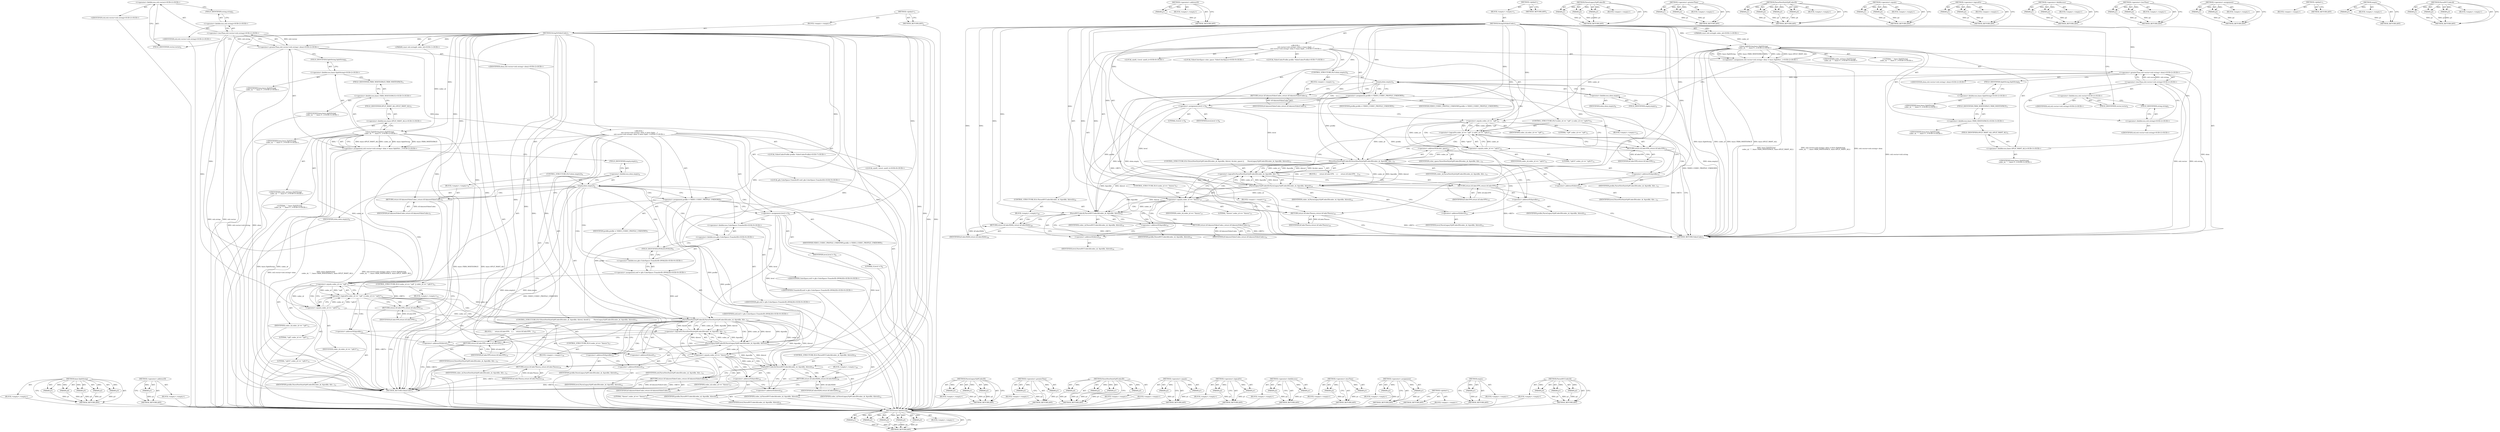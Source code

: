 digraph "ParseAVCCodecId" {
vulnerable_167 [label=<(METHOD,base.SplitString)>];
vulnerable_168 [label=<(PARAM,p1)>];
vulnerable_169 [label=<(PARAM,p2)>];
vulnerable_170 [label=<(PARAM,p3)>];
vulnerable_171 [label=<(PARAM,p4)>];
vulnerable_172 [label=<(PARAM,p5)>];
vulnerable_173 [label=<(BLOCK,&lt;empty&gt;,&lt;empty&gt;)>];
vulnerable_174 [label=<(METHOD_RETURN,ANY)>];
vulnerable_196 [label=<(METHOD,&lt;operator&gt;.addressOf)>];
vulnerable_197 [label=<(PARAM,p1)>];
vulnerable_198 [label=<(BLOCK,&lt;empty&gt;,&lt;empty&gt;)>];
vulnerable_199 [label=<(METHOD_RETURN,ANY)>];
vulnerable_6 [label=<(METHOD,&lt;global&gt;)<SUB>1</SUB>>];
vulnerable_7 [label=<(BLOCK,&lt;empty&gt;,&lt;empty&gt;)<SUB>1</SUB>>];
vulnerable_8 [label=<(METHOD,StringToVideoCodec)<SUB>1</SUB>>];
vulnerable_9 [label="<(PARAM,const std::string&amp; codec_id)<SUB>1</SUB>>"];
vulnerable_10 [label="<(BLOCK,{
  std::vector&lt;std::string&gt; elem = base::Split...,{
  std::vector&lt;std::string&gt; elem = base::Split...)<SUB>1</SUB>>"];
vulnerable_11 [label="<(&lt;operator&gt;.assignment,std::vector&lt;std::string&gt; elem = base::SplitStri...)<SUB>2</SUB>>"];
vulnerable_12 [label="<(&lt;operator&gt;.greaterThan,std::vector&lt;std::string&gt; elem)<SUB>2</SUB>>"];
vulnerable_13 [label="<(&lt;operator&gt;.lessThan,std::vector&lt;std::string)<SUB>2</SUB>>"];
vulnerable_14 [label="<(&lt;operator&gt;.fieldAccess,std::vector)<SUB>2</SUB>>"];
vulnerable_15 [label="<(IDENTIFIER,std,std::vector&lt;std::string)<SUB>2</SUB>>"];
vulnerable_16 [label=<(FIELD_IDENTIFIER,vector,vector)<SUB>2</SUB>>];
vulnerable_17 [label="<(&lt;operator&gt;.fieldAccess,std::string)<SUB>2</SUB>>"];
vulnerable_18 [label="<(IDENTIFIER,std,std::vector&lt;std::string)<SUB>2</SUB>>"];
vulnerable_19 [label=<(FIELD_IDENTIFIER,string,string)<SUB>2</SUB>>];
vulnerable_20 [label="<(IDENTIFIER,elem,std::vector&lt;std::string&gt; elem)<SUB>2</SUB>>"];
vulnerable_21 [label="<(base.SplitString,base::SplitString(
      codec_id, &quot;.&quot;, base::T...)<SUB>2</SUB>>"];
vulnerable_22 [label="<(&lt;operator&gt;.fieldAccess,base::SplitString)<SUB>2</SUB>>"];
vulnerable_23 [label="<(IDENTIFIER,base,base::SplitString(
      codec_id, &quot;.&quot;, base::T...)<SUB>2</SUB>>"];
vulnerable_24 [label=<(FIELD_IDENTIFIER,SplitString,SplitString)<SUB>2</SUB>>];
vulnerable_25 [label="<(IDENTIFIER,codec_id,base::SplitString(
      codec_id, &quot;.&quot;, base::T...)<SUB>3</SUB>>"];
vulnerable_26 [label="<(LITERAL,&quot;.&quot;,base::SplitString(
      codec_id, &quot;.&quot;, base::T...)<SUB>3</SUB>>"];
vulnerable_27 [label="<(&lt;operator&gt;.fieldAccess,base::TRIM_WHITESPACE)<SUB>3</SUB>>"];
vulnerable_28 [label="<(IDENTIFIER,base,base::SplitString(
      codec_id, &quot;.&quot;, base::T...)<SUB>3</SUB>>"];
vulnerable_29 [label=<(FIELD_IDENTIFIER,TRIM_WHITESPACE,TRIM_WHITESPACE)<SUB>3</SUB>>];
vulnerable_30 [label="<(&lt;operator&gt;.fieldAccess,base::SPLIT_WANT_ALL)<SUB>3</SUB>>"];
vulnerable_31 [label="<(IDENTIFIER,base,base::SplitString(
      codec_id, &quot;.&quot;, base::T...)<SUB>3</SUB>>"];
vulnerable_32 [label=<(FIELD_IDENTIFIER,SPLIT_WANT_ALL,SPLIT_WANT_ALL)<SUB>3</SUB>>];
vulnerable_33 [label=<(CONTROL_STRUCTURE,IF,if (elem.empty()))<SUB>4</SUB>>];
vulnerable_34 [label=<(empty,elem.empty())<SUB>4</SUB>>];
vulnerable_35 [label=<(&lt;operator&gt;.fieldAccess,elem.empty)<SUB>4</SUB>>];
vulnerable_36 [label=<(IDENTIFIER,elem,elem.empty())<SUB>4</SUB>>];
vulnerable_37 [label=<(FIELD_IDENTIFIER,empty,empty)<SUB>4</SUB>>];
vulnerable_38 [label=<(BLOCK,&lt;empty&gt;,&lt;empty&gt;)<SUB>5</SUB>>];
vulnerable_39 [label=<(RETURN,return kUnknownVideoCodec;,return kUnknownVideoCodec;)<SUB>5</SUB>>];
vulnerable_40 [label=<(IDENTIFIER,kUnknownVideoCodec,return kUnknownVideoCodec;)<SUB>5</SUB>>];
vulnerable_41 [label="<(LOCAL,VideoCodecProfile profile: VideoCodecProfile)<SUB>7</SUB>>"];
vulnerable_42 [label=<(&lt;operator&gt;.assignment,profile = VIDEO_CODEC_PROFILE_UNKNOWN)<SUB>7</SUB>>];
vulnerable_43 [label=<(IDENTIFIER,profile,profile = VIDEO_CODEC_PROFILE_UNKNOWN)<SUB>7</SUB>>];
vulnerable_44 [label=<(IDENTIFIER,VIDEO_CODEC_PROFILE_UNKNOWN,profile = VIDEO_CODEC_PROFILE_UNKNOWN)<SUB>7</SUB>>];
vulnerable_45 [label="<(LOCAL,uint8_t level: uint8_t)<SUB>8</SUB>>"];
vulnerable_46 [label=<(&lt;operator&gt;.assignment,level = 0)<SUB>8</SUB>>];
vulnerable_47 [label=<(IDENTIFIER,level,level = 0)<SUB>8</SUB>>];
vulnerable_48 [label=<(LITERAL,0,level = 0)<SUB>8</SUB>>];
vulnerable_49 [label="<(LOCAL,gfx.ColorSpace.TransferID eotf: gfx.ColorSpace.TransferID)<SUB>9</SUB>>"];
vulnerable_50 [label="<(&lt;operator&gt;.assignment,eotf = gfx::ColorSpace::TransferID::INVALID)<SUB>9</SUB>>"];
vulnerable_51 [label="<(IDENTIFIER,eotf,eotf = gfx::ColorSpace::TransferID::INVALID)<SUB>9</SUB>>"];
vulnerable_52 [label="<(&lt;operator&gt;.fieldAccess,gfx::ColorSpace::TransferID::INVALID)<SUB>9</SUB>>"];
vulnerable_53 [label="<(&lt;operator&gt;.fieldAccess,gfx::ColorSpace::TransferID)<SUB>9</SUB>>"];
vulnerable_54 [label="<(IDENTIFIER,gfx,eotf = gfx::ColorSpace::TransferID::INVALID)<SUB>9</SUB>>"];
vulnerable_55 [label="<(&lt;operator&gt;.fieldAccess,ColorSpace::TransferID)<SUB>9</SUB>>"];
vulnerable_56 [label="<(IDENTIFIER,ColorSpace,eotf = gfx::ColorSpace::TransferID::INVALID)<SUB>9</SUB>>"];
vulnerable_57 [label="<(IDENTIFIER,TransferID,eotf = gfx::ColorSpace::TransferID::INVALID)<SUB>9</SUB>>"];
vulnerable_58 [label=<(FIELD_IDENTIFIER,INVALID,INVALID)<SUB>9</SUB>>];
vulnerable_59 [label=<(CONTROL_STRUCTURE,IF,if (codec_id == &quot;vp8&quot; || codec_id == &quot;vp8.0&quot;))<SUB>11</SUB>>];
vulnerable_60 [label=<(&lt;operator&gt;.logicalOr,codec_id == &quot;vp8&quot; || codec_id == &quot;vp8.0&quot;)<SUB>11</SUB>>];
vulnerable_61 [label=<(&lt;operator&gt;.equals,codec_id == &quot;vp8&quot;)<SUB>11</SUB>>];
vulnerable_62 [label=<(IDENTIFIER,codec_id,codec_id == &quot;vp8&quot;)<SUB>11</SUB>>];
vulnerable_63 [label=<(LITERAL,&quot;vp8&quot;,codec_id == &quot;vp8&quot;)<SUB>11</SUB>>];
vulnerable_64 [label=<(&lt;operator&gt;.equals,codec_id == &quot;vp8.0&quot;)<SUB>11</SUB>>];
vulnerable_65 [label=<(IDENTIFIER,codec_id,codec_id == &quot;vp8.0&quot;)<SUB>11</SUB>>];
vulnerable_66 [label=<(LITERAL,&quot;vp8.0&quot;,codec_id == &quot;vp8.0&quot;)<SUB>11</SUB>>];
vulnerable_67 [label=<(BLOCK,&lt;empty&gt;,&lt;empty&gt;)<SUB>12</SUB>>];
vulnerable_68 [label=<(RETURN,return kCodecVP8;,return kCodecVP8;)<SUB>12</SUB>>];
vulnerable_69 [label=<(IDENTIFIER,kCodecVP8,return kCodecVP8;)<SUB>12</SUB>>];
vulnerable_70 [label=<(CONTROL_STRUCTURE,IF,if (ParseNewStyleVp9CodecID(codec_id, &amp;profile, &amp;level, &amp;eotf) ||
       ParseLegacyVp9CodecID(codec_id, &amp;profile, &amp;level)))<SUB>13</SUB>>];
vulnerable_71 [label=<(&lt;operator&gt;.logicalOr,ParseNewStyleVp9CodecID(codec_id, &amp;profile, &amp;le...)<SUB>13</SUB>>];
vulnerable_72 [label=<(ParseNewStyleVp9CodecID,ParseNewStyleVp9CodecID(codec_id, &amp;profile, &amp;le...)<SUB>13</SUB>>];
vulnerable_73 [label=<(IDENTIFIER,codec_id,ParseNewStyleVp9CodecID(codec_id, &amp;profile, &amp;le...)<SUB>13</SUB>>];
vulnerable_74 [label=<(&lt;operator&gt;.addressOf,&amp;profile)<SUB>13</SUB>>];
vulnerable_75 [label=<(IDENTIFIER,profile,ParseNewStyleVp9CodecID(codec_id, &amp;profile, &amp;le...)<SUB>13</SUB>>];
vulnerable_76 [label=<(&lt;operator&gt;.addressOf,&amp;level)<SUB>13</SUB>>];
vulnerable_77 [label=<(IDENTIFIER,level,ParseNewStyleVp9CodecID(codec_id, &amp;profile, &amp;le...)<SUB>13</SUB>>];
vulnerable_78 [label=<(&lt;operator&gt;.addressOf,&amp;eotf)<SUB>13</SUB>>];
vulnerable_79 [label=<(IDENTIFIER,eotf,ParseNewStyleVp9CodecID(codec_id, &amp;profile, &amp;le...)<SUB>13</SUB>>];
vulnerable_80 [label=<(ParseLegacyVp9CodecID,ParseLegacyVp9CodecID(codec_id, &amp;profile, &amp;level))<SUB>14</SUB>>];
vulnerable_81 [label=<(IDENTIFIER,codec_id,ParseLegacyVp9CodecID(codec_id, &amp;profile, &amp;level))<SUB>14</SUB>>];
vulnerable_82 [label=<(&lt;operator&gt;.addressOf,&amp;profile)<SUB>14</SUB>>];
vulnerable_83 [label=<(IDENTIFIER,profile,ParseLegacyVp9CodecID(codec_id, &amp;profile, &amp;level))<SUB>14</SUB>>];
vulnerable_84 [label=<(&lt;operator&gt;.addressOf,&amp;level)<SUB>14</SUB>>];
vulnerable_85 [label=<(IDENTIFIER,level,ParseLegacyVp9CodecID(codec_id, &amp;profile, &amp;level))<SUB>14</SUB>>];
vulnerable_86 [label=<(BLOCK,{
     return kCodecVP9;
   },{
     return kCodecVP9;
   })<SUB>14</SUB>>];
vulnerable_87 [label=<(RETURN,return kCodecVP9;,return kCodecVP9;)<SUB>15</SUB>>];
vulnerable_88 [label=<(IDENTIFIER,kCodecVP9,return kCodecVP9;)<SUB>15</SUB>>];
vulnerable_89 [label=<(CONTROL_STRUCTURE,IF,if (codec_id == &quot;theora&quot;))<SUB>17</SUB>>];
vulnerable_90 [label=<(&lt;operator&gt;.equals,codec_id == &quot;theora&quot;)<SUB>17</SUB>>];
vulnerable_91 [label=<(IDENTIFIER,codec_id,codec_id == &quot;theora&quot;)<SUB>17</SUB>>];
vulnerable_92 [label=<(LITERAL,&quot;theora&quot;,codec_id == &quot;theora&quot;)<SUB>17</SUB>>];
vulnerable_93 [label=<(BLOCK,&lt;empty&gt;,&lt;empty&gt;)<SUB>18</SUB>>];
vulnerable_94 [label=<(RETURN,return kCodecTheora;,return kCodecTheora;)<SUB>18</SUB>>];
vulnerable_95 [label=<(IDENTIFIER,kCodecTheora,return kCodecTheora;)<SUB>18</SUB>>];
vulnerable_96 [label=<(CONTROL_STRUCTURE,IF,if (ParseAVCCodecId(codec_id, &amp;profile, &amp;level)))<SUB>19</SUB>>];
vulnerable_97 [label=<(ParseAVCCodecId,ParseAVCCodecId(codec_id, &amp;profile, &amp;level))<SUB>19</SUB>>];
vulnerable_98 [label=<(IDENTIFIER,codec_id,ParseAVCCodecId(codec_id, &amp;profile, &amp;level))<SUB>19</SUB>>];
vulnerable_99 [label=<(&lt;operator&gt;.addressOf,&amp;profile)<SUB>19</SUB>>];
vulnerable_100 [label=<(IDENTIFIER,profile,ParseAVCCodecId(codec_id, &amp;profile, &amp;level))<SUB>19</SUB>>];
vulnerable_101 [label=<(&lt;operator&gt;.addressOf,&amp;level)<SUB>19</SUB>>];
vulnerable_102 [label=<(IDENTIFIER,level,ParseAVCCodecId(codec_id, &amp;profile, &amp;level))<SUB>19</SUB>>];
vulnerable_103 [label=<(BLOCK,&lt;empty&gt;,&lt;empty&gt;)<SUB>20</SUB>>];
vulnerable_104 [label=<(RETURN,return kCodecH264;,return kCodecH264;)<SUB>20</SUB>>];
vulnerable_105 [label=<(IDENTIFIER,kCodecH264,return kCodecH264;)<SUB>20</SUB>>];
vulnerable_106 [label=<(RETURN,return kUnknownVideoCodec;,return kUnknownVideoCodec;)<SUB>33</SUB>>];
vulnerable_107 [label=<(IDENTIFIER,kUnknownVideoCodec,return kUnknownVideoCodec;)<SUB>33</SUB>>];
vulnerable_108 [label=<(METHOD_RETURN,VideoCodec)<SUB>1</SUB>>];
vulnerable_110 [label=<(METHOD_RETURN,ANY)<SUB>1</SUB>>];
vulnerable_200 [label=<(METHOD,ParseLegacyVp9CodecID)>];
vulnerable_201 [label=<(PARAM,p1)>];
vulnerable_202 [label=<(PARAM,p2)>];
vulnerable_203 [label=<(PARAM,p3)>];
vulnerable_204 [label=<(BLOCK,&lt;empty&gt;,&lt;empty&gt;)>];
vulnerable_205 [label=<(METHOD_RETURN,ANY)>];
vulnerable_152 [label=<(METHOD,&lt;operator&gt;.greaterThan)>];
vulnerable_153 [label=<(PARAM,p1)>];
vulnerable_154 [label=<(PARAM,p2)>];
vulnerable_155 [label=<(BLOCK,&lt;empty&gt;,&lt;empty&gt;)>];
vulnerable_156 [label=<(METHOD_RETURN,ANY)>];
vulnerable_189 [label=<(METHOD,ParseNewStyleVp9CodecID)>];
vulnerable_190 [label=<(PARAM,p1)>];
vulnerable_191 [label=<(PARAM,p2)>];
vulnerable_192 [label=<(PARAM,p3)>];
vulnerable_193 [label=<(PARAM,p4)>];
vulnerable_194 [label=<(BLOCK,&lt;empty&gt;,&lt;empty&gt;)>];
vulnerable_195 [label=<(METHOD_RETURN,ANY)>];
vulnerable_184 [label=<(METHOD,&lt;operator&gt;.equals)>];
vulnerable_185 [label=<(PARAM,p1)>];
vulnerable_186 [label=<(PARAM,p2)>];
vulnerable_187 [label=<(BLOCK,&lt;empty&gt;,&lt;empty&gt;)>];
vulnerable_188 [label=<(METHOD_RETURN,ANY)>];
vulnerable_179 [label=<(METHOD,&lt;operator&gt;.logicalOr)>];
vulnerable_180 [label=<(PARAM,p1)>];
vulnerable_181 [label=<(PARAM,p2)>];
vulnerable_182 [label=<(BLOCK,&lt;empty&gt;,&lt;empty&gt;)>];
vulnerable_183 [label=<(METHOD_RETURN,ANY)>];
vulnerable_162 [label=<(METHOD,&lt;operator&gt;.fieldAccess)>];
vulnerable_163 [label=<(PARAM,p1)>];
vulnerable_164 [label=<(PARAM,p2)>];
vulnerable_165 [label=<(BLOCK,&lt;empty&gt;,&lt;empty&gt;)>];
vulnerable_166 [label=<(METHOD_RETURN,ANY)>];
vulnerable_157 [label=<(METHOD,&lt;operator&gt;.lessThan)>];
vulnerable_158 [label=<(PARAM,p1)>];
vulnerable_159 [label=<(PARAM,p2)>];
vulnerable_160 [label=<(BLOCK,&lt;empty&gt;,&lt;empty&gt;)>];
vulnerable_161 [label=<(METHOD_RETURN,ANY)>];
vulnerable_147 [label=<(METHOD,&lt;operator&gt;.assignment)>];
vulnerable_148 [label=<(PARAM,p1)>];
vulnerable_149 [label=<(PARAM,p2)>];
vulnerable_150 [label=<(BLOCK,&lt;empty&gt;,&lt;empty&gt;)>];
vulnerable_151 [label=<(METHOD_RETURN,ANY)>];
vulnerable_141 [label=<(METHOD,&lt;global&gt;)<SUB>1</SUB>>];
vulnerable_142 [label=<(BLOCK,&lt;empty&gt;,&lt;empty&gt;)>];
vulnerable_143 [label=<(METHOD_RETURN,ANY)>];
vulnerable_175 [label=<(METHOD,empty)>];
vulnerable_176 [label=<(PARAM,p1)>];
vulnerable_177 [label=<(BLOCK,&lt;empty&gt;,&lt;empty&gt;)>];
vulnerable_178 [label=<(METHOD_RETURN,ANY)>];
vulnerable_206 [label=<(METHOD,ParseAVCCodecId)>];
vulnerable_207 [label=<(PARAM,p1)>];
vulnerable_208 [label=<(PARAM,p2)>];
vulnerable_209 [label=<(PARAM,p3)>];
vulnerable_210 [label=<(BLOCK,&lt;empty&gt;,&lt;empty&gt;)>];
vulnerable_211 [label=<(METHOD_RETURN,ANY)>];
fixed_154 [label=<(METHOD,base.SplitString)>];
fixed_155 [label=<(PARAM,p1)>];
fixed_156 [label=<(PARAM,p2)>];
fixed_157 [label=<(PARAM,p3)>];
fixed_158 [label=<(PARAM,p4)>];
fixed_159 [label=<(PARAM,p5)>];
fixed_160 [label=<(BLOCK,&lt;empty&gt;,&lt;empty&gt;)>];
fixed_161 [label=<(METHOD_RETURN,ANY)>];
fixed_183 [label=<(METHOD,&lt;operator&gt;.addressOf)>];
fixed_184 [label=<(PARAM,p1)>];
fixed_185 [label=<(BLOCK,&lt;empty&gt;,&lt;empty&gt;)>];
fixed_186 [label=<(METHOD_RETURN,ANY)>];
fixed_6 [label=<(METHOD,&lt;global&gt;)<SUB>1</SUB>>];
fixed_7 [label=<(BLOCK,&lt;empty&gt;,&lt;empty&gt;)<SUB>1</SUB>>];
fixed_8 [label=<(METHOD,StringToVideoCodec)<SUB>1</SUB>>];
fixed_9 [label="<(PARAM,const std::string&amp; codec_id)<SUB>1</SUB>>"];
fixed_10 [label="<(BLOCK,{
  std::vector&lt;std::string&gt; elem = base::Split...,{
  std::vector&lt;std::string&gt; elem = base::Split...)<SUB>1</SUB>>"];
fixed_11 [label="<(&lt;operator&gt;.assignment,std::vector&lt;std::string&gt; elem = base::SplitStri...)<SUB>2</SUB>>"];
fixed_12 [label="<(&lt;operator&gt;.greaterThan,std::vector&lt;std::string&gt; elem)<SUB>2</SUB>>"];
fixed_13 [label="<(&lt;operator&gt;.lessThan,std::vector&lt;std::string)<SUB>2</SUB>>"];
fixed_14 [label="<(&lt;operator&gt;.fieldAccess,std::vector)<SUB>2</SUB>>"];
fixed_15 [label="<(IDENTIFIER,std,std::vector&lt;std::string)<SUB>2</SUB>>"];
fixed_16 [label=<(FIELD_IDENTIFIER,vector,vector)<SUB>2</SUB>>];
fixed_17 [label="<(&lt;operator&gt;.fieldAccess,std::string)<SUB>2</SUB>>"];
fixed_18 [label="<(IDENTIFIER,std,std::vector&lt;std::string)<SUB>2</SUB>>"];
fixed_19 [label=<(FIELD_IDENTIFIER,string,string)<SUB>2</SUB>>];
fixed_20 [label="<(IDENTIFIER,elem,std::vector&lt;std::string&gt; elem)<SUB>2</SUB>>"];
fixed_21 [label="<(base.SplitString,base::SplitString(
      codec_id, &quot;.&quot;, base::T...)<SUB>2</SUB>>"];
fixed_22 [label="<(&lt;operator&gt;.fieldAccess,base::SplitString)<SUB>2</SUB>>"];
fixed_23 [label="<(IDENTIFIER,base,base::SplitString(
      codec_id, &quot;.&quot;, base::T...)<SUB>2</SUB>>"];
fixed_24 [label=<(FIELD_IDENTIFIER,SplitString,SplitString)<SUB>2</SUB>>];
fixed_25 [label="<(IDENTIFIER,codec_id,base::SplitString(
      codec_id, &quot;.&quot;, base::T...)<SUB>3</SUB>>"];
fixed_26 [label="<(LITERAL,&quot;.&quot;,base::SplitString(
      codec_id, &quot;.&quot;, base::T...)<SUB>3</SUB>>"];
fixed_27 [label="<(&lt;operator&gt;.fieldAccess,base::TRIM_WHITESPACE)<SUB>3</SUB>>"];
fixed_28 [label="<(IDENTIFIER,base,base::SplitString(
      codec_id, &quot;.&quot;, base::T...)<SUB>3</SUB>>"];
fixed_29 [label=<(FIELD_IDENTIFIER,TRIM_WHITESPACE,TRIM_WHITESPACE)<SUB>3</SUB>>];
fixed_30 [label="<(&lt;operator&gt;.fieldAccess,base::SPLIT_WANT_ALL)<SUB>3</SUB>>"];
fixed_31 [label="<(IDENTIFIER,base,base::SplitString(
      codec_id, &quot;.&quot;, base::T...)<SUB>3</SUB>>"];
fixed_32 [label=<(FIELD_IDENTIFIER,SPLIT_WANT_ALL,SPLIT_WANT_ALL)<SUB>3</SUB>>];
fixed_33 [label=<(CONTROL_STRUCTURE,IF,if (elem.empty()))<SUB>4</SUB>>];
fixed_34 [label=<(empty,elem.empty())<SUB>4</SUB>>];
fixed_35 [label=<(&lt;operator&gt;.fieldAccess,elem.empty)<SUB>4</SUB>>];
fixed_36 [label=<(IDENTIFIER,elem,elem.empty())<SUB>4</SUB>>];
fixed_37 [label=<(FIELD_IDENTIFIER,empty,empty)<SUB>4</SUB>>];
fixed_38 [label=<(BLOCK,&lt;empty&gt;,&lt;empty&gt;)<SUB>5</SUB>>];
fixed_39 [label=<(RETURN,return kUnknownVideoCodec;,return kUnknownVideoCodec;)<SUB>5</SUB>>];
fixed_40 [label=<(IDENTIFIER,kUnknownVideoCodec,return kUnknownVideoCodec;)<SUB>5</SUB>>];
fixed_41 [label="<(LOCAL,VideoCodecProfile profile: VideoCodecProfile)<SUB>7</SUB>>"];
fixed_42 [label=<(&lt;operator&gt;.assignment,profile = VIDEO_CODEC_PROFILE_UNKNOWN)<SUB>7</SUB>>];
fixed_43 [label=<(IDENTIFIER,profile,profile = VIDEO_CODEC_PROFILE_UNKNOWN)<SUB>7</SUB>>];
fixed_44 [label=<(IDENTIFIER,VIDEO_CODEC_PROFILE_UNKNOWN,profile = VIDEO_CODEC_PROFILE_UNKNOWN)<SUB>7</SUB>>];
fixed_45 [label="<(LOCAL,uint8_t level: uint8_t)<SUB>8</SUB>>"];
fixed_46 [label=<(&lt;operator&gt;.assignment,level = 0)<SUB>8</SUB>>];
fixed_47 [label=<(IDENTIFIER,level,level = 0)<SUB>8</SUB>>];
fixed_48 [label=<(LITERAL,0,level = 0)<SUB>8</SUB>>];
fixed_49 [label="<(LOCAL,VideoColorSpace color_space: VideoColorSpace)<SUB>9</SUB>>"];
fixed_50 [label=<(CONTROL_STRUCTURE,IF,if (codec_id == &quot;vp8&quot; || codec_id == &quot;vp8.0&quot;))<SUB>11</SUB>>];
fixed_51 [label=<(&lt;operator&gt;.logicalOr,codec_id == &quot;vp8&quot; || codec_id == &quot;vp8.0&quot;)<SUB>11</SUB>>];
fixed_52 [label=<(&lt;operator&gt;.equals,codec_id == &quot;vp8&quot;)<SUB>11</SUB>>];
fixed_53 [label=<(IDENTIFIER,codec_id,codec_id == &quot;vp8&quot;)<SUB>11</SUB>>];
fixed_54 [label=<(LITERAL,&quot;vp8&quot;,codec_id == &quot;vp8&quot;)<SUB>11</SUB>>];
fixed_55 [label=<(&lt;operator&gt;.equals,codec_id == &quot;vp8.0&quot;)<SUB>11</SUB>>];
fixed_56 [label=<(IDENTIFIER,codec_id,codec_id == &quot;vp8.0&quot;)<SUB>11</SUB>>];
fixed_57 [label=<(LITERAL,&quot;vp8.0&quot;,codec_id == &quot;vp8.0&quot;)<SUB>11</SUB>>];
fixed_58 [label=<(BLOCK,&lt;empty&gt;,&lt;empty&gt;)<SUB>12</SUB>>];
fixed_59 [label=<(RETURN,return kCodecVP8;,return kCodecVP8;)<SUB>12</SUB>>];
fixed_60 [label=<(IDENTIFIER,kCodecVP8,return kCodecVP8;)<SUB>12</SUB>>];
fixed_61 [label=<(CONTROL_STRUCTURE,IF,if (ParseNewStyleVp9CodecID(codec_id, &amp;profile, &amp;level, &amp;color_space) ||
       ParseLegacyVp9CodecID(codec_id, &amp;profile, &amp;level)))<SUB>13</SUB>>];
fixed_62 [label=<(&lt;operator&gt;.logicalOr,ParseNewStyleVp9CodecID(codec_id, &amp;profile, &amp;le...)<SUB>13</SUB>>];
fixed_63 [label=<(ParseNewStyleVp9CodecID,ParseNewStyleVp9CodecID(codec_id, &amp;profile, &amp;le...)<SUB>13</SUB>>];
fixed_64 [label=<(IDENTIFIER,codec_id,ParseNewStyleVp9CodecID(codec_id, &amp;profile, &amp;le...)<SUB>13</SUB>>];
fixed_65 [label=<(&lt;operator&gt;.addressOf,&amp;profile)<SUB>13</SUB>>];
fixed_66 [label=<(IDENTIFIER,profile,ParseNewStyleVp9CodecID(codec_id, &amp;profile, &amp;le...)<SUB>13</SUB>>];
fixed_67 [label=<(&lt;operator&gt;.addressOf,&amp;level)<SUB>13</SUB>>];
fixed_68 [label=<(IDENTIFIER,level,ParseNewStyleVp9CodecID(codec_id, &amp;profile, &amp;le...)<SUB>13</SUB>>];
fixed_69 [label=<(&lt;operator&gt;.addressOf,&amp;color_space)<SUB>13</SUB>>];
fixed_70 [label=<(IDENTIFIER,color_space,ParseNewStyleVp9CodecID(codec_id, &amp;profile, &amp;le...)<SUB>13</SUB>>];
fixed_71 [label=<(ParseLegacyVp9CodecID,ParseLegacyVp9CodecID(codec_id, &amp;profile, &amp;level))<SUB>14</SUB>>];
fixed_72 [label=<(IDENTIFIER,codec_id,ParseLegacyVp9CodecID(codec_id, &amp;profile, &amp;level))<SUB>14</SUB>>];
fixed_73 [label=<(&lt;operator&gt;.addressOf,&amp;profile)<SUB>14</SUB>>];
fixed_74 [label=<(IDENTIFIER,profile,ParseLegacyVp9CodecID(codec_id, &amp;profile, &amp;level))<SUB>14</SUB>>];
fixed_75 [label=<(&lt;operator&gt;.addressOf,&amp;level)<SUB>14</SUB>>];
fixed_76 [label=<(IDENTIFIER,level,ParseLegacyVp9CodecID(codec_id, &amp;profile, &amp;level))<SUB>14</SUB>>];
fixed_77 [label=<(BLOCK,{
     return kCodecVP9;
   },{
     return kCodecVP9;
   })<SUB>14</SUB>>];
fixed_78 [label=<(RETURN,return kCodecVP9;,return kCodecVP9;)<SUB>15</SUB>>];
fixed_79 [label=<(IDENTIFIER,kCodecVP9,return kCodecVP9;)<SUB>15</SUB>>];
fixed_80 [label=<(CONTROL_STRUCTURE,IF,if (codec_id == &quot;theora&quot;))<SUB>17</SUB>>];
fixed_81 [label=<(&lt;operator&gt;.equals,codec_id == &quot;theora&quot;)<SUB>17</SUB>>];
fixed_82 [label=<(IDENTIFIER,codec_id,codec_id == &quot;theora&quot;)<SUB>17</SUB>>];
fixed_83 [label=<(LITERAL,&quot;theora&quot;,codec_id == &quot;theora&quot;)<SUB>17</SUB>>];
fixed_84 [label=<(BLOCK,&lt;empty&gt;,&lt;empty&gt;)<SUB>18</SUB>>];
fixed_85 [label=<(RETURN,return kCodecTheora;,return kCodecTheora;)<SUB>18</SUB>>];
fixed_86 [label=<(IDENTIFIER,kCodecTheora,return kCodecTheora;)<SUB>18</SUB>>];
fixed_87 [label=<(CONTROL_STRUCTURE,IF,if (ParseAVCCodecId(codec_id, &amp;profile, &amp;level)))<SUB>19</SUB>>];
fixed_88 [label=<(ParseAVCCodecId,ParseAVCCodecId(codec_id, &amp;profile, &amp;level))<SUB>19</SUB>>];
fixed_89 [label=<(IDENTIFIER,codec_id,ParseAVCCodecId(codec_id, &amp;profile, &amp;level))<SUB>19</SUB>>];
fixed_90 [label=<(&lt;operator&gt;.addressOf,&amp;profile)<SUB>19</SUB>>];
fixed_91 [label=<(IDENTIFIER,profile,ParseAVCCodecId(codec_id, &amp;profile, &amp;level))<SUB>19</SUB>>];
fixed_92 [label=<(&lt;operator&gt;.addressOf,&amp;level)<SUB>19</SUB>>];
fixed_93 [label=<(IDENTIFIER,level,ParseAVCCodecId(codec_id, &amp;profile, &amp;level))<SUB>19</SUB>>];
fixed_94 [label=<(BLOCK,&lt;empty&gt;,&lt;empty&gt;)<SUB>20</SUB>>];
fixed_95 [label=<(RETURN,return kCodecH264;,return kCodecH264;)<SUB>20</SUB>>];
fixed_96 [label=<(IDENTIFIER,kCodecH264,return kCodecH264;)<SUB>20</SUB>>];
fixed_97 [label=<(RETURN,return kUnknownVideoCodec;,return kUnknownVideoCodec;)<SUB>33</SUB>>];
fixed_98 [label=<(IDENTIFIER,kUnknownVideoCodec,return kUnknownVideoCodec;)<SUB>33</SUB>>];
fixed_99 [label=<(METHOD_RETURN,VideoCodec)<SUB>1</SUB>>];
fixed_101 [label=<(METHOD_RETURN,ANY)<SUB>1</SUB>>];
fixed_187 [label=<(METHOD,ParseLegacyVp9CodecID)>];
fixed_188 [label=<(PARAM,p1)>];
fixed_189 [label=<(PARAM,p2)>];
fixed_190 [label=<(PARAM,p3)>];
fixed_191 [label=<(BLOCK,&lt;empty&gt;,&lt;empty&gt;)>];
fixed_192 [label=<(METHOD_RETURN,ANY)>];
fixed_139 [label=<(METHOD,&lt;operator&gt;.greaterThan)>];
fixed_140 [label=<(PARAM,p1)>];
fixed_141 [label=<(PARAM,p2)>];
fixed_142 [label=<(BLOCK,&lt;empty&gt;,&lt;empty&gt;)>];
fixed_143 [label=<(METHOD_RETURN,ANY)>];
fixed_176 [label=<(METHOD,ParseNewStyleVp9CodecID)>];
fixed_177 [label=<(PARAM,p1)>];
fixed_178 [label=<(PARAM,p2)>];
fixed_179 [label=<(PARAM,p3)>];
fixed_180 [label=<(PARAM,p4)>];
fixed_181 [label=<(BLOCK,&lt;empty&gt;,&lt;empty&gt;)>];
fixed_182 [label=<(METHOD_RETURN,ANY)>];
fixed_171 [label=<(METHOD,&lt;operator&gt;.equals)>];
fixed_172 [label=<(PARAM,p1)>];
fixed_173 [label=<(PARAM,p2)>];
fixed_174 [label=<(BLOCK,&lt;empty&gt;,&lt;empty&gt;)>];
fixed_175 [label=<(METHOD_RETURN,ANY)>];
fixed_166 [label=<(METHOD,&lt;operator&gt;.logicalOr)>];
fixed_167 [label=<(PARAM,p1)>];
fixed_168 [label=<(PARAM,p2)>];
fixed_169 [label=<(BLOCK,&lt;empty&gt;,&lt;empty&gt;)>];
fixed_170 [label=<(METHOD_RETURN,ANY)>];
fixed_149 [label=<(METHOD,&lt;operator&gt;.fieldAccess)>];
fixed_150 [label=<(PARAM,p1)>];
fixed_151 [label=<(PARAM,p2)>];
fixed_152 [label=<(BLOCK,&lt;empty&gt;,&lt;empty&gt;)>];
fixed_153 [label=<(METHOD_RETURN,ANY)>];
fixed_144 [label=<(METHOD,&lt;operator&gt;.lessThan)>];
fixed_145 [label=<(PARAM,p1)>];
fixed_146 [label=<(PARAM,p2)>];
fixed_147 [label=<(BLOCK,&lt;empty&gt;,&lt;empty&gt;)>];
fixed_148 [label=<(METHOD_RETURN,ANY)>];
fixed_134 [label=<(METHOD,&lt;operator&gt;.assignment)>];
fixed_135 [label=<(PARAM,p1)>];
fixed_136 [label=<(PARAM,p2)>];
fixed_137 [label=<(BLOCK,&lt;empty&gt;,&lt;empty&gt;)>];
fixed_138 [label=<(METHOD_RETURN,ANY)>];
fixed_128 [label=<(METHOD,&lt;global&gt;)<SUB>1</SUB>>];
fixed_129 [label=<(BLOCK,&lt;empty&gt;,&lt;empty&gt;)>];
fixed_130 [label=<(METHOD_RETURN,ANY)>];
fixed_162 [label=<(METHOD,empty)>];
fixed_163 [label=<(PARAM,p1)>];
fixed_164 [label=<(BLOCK,&lt;empty&gt;,&lt;empty&gt;)>];
fixed_165 [label=<(METHOD_RETURN,ANY)>];
fixed_193 [label=<(METHOD,ParseAVCCodecId)>];
fixed_194 [label=<(PARAM,p1)>];
fixed_195 [label=<(PARAM,p2)>];
fixed_196 [label=<(PARAM,p3)>];
fixed_197 [label=<(BLOCK,&lt;empty&gt;,&lt;empty&gt;)>];
fixed_198 [label=<(METHOD_RETURN,ANY)>];
vulnerable_167 -> vulnerable_168  [key=0, label="AST: "];
vulnerable_167 -> vulnerable_168  [key=1, label="DDG: "];
vulnerable_167 -> vulnerable_173  [key=0, label="AST: "];
vulnerable_167 -> vulnerable_169  [key=0, label="AST: "];
vulnerable_167 -> vulnerable_169  [key=1, label="DDG: "];
vulnerable_167 -> vulnerable_174  [key=0, label="AST: "];
vulnerable_167 -> vulnerable_174  [key=1, label="CFG: "];
vulnerable_167 -> vulnerable_170  [key=0, label="AST: "];
vulnerable_167 -> vulnerable_170  [key=1, label="DDG: "];
vulnerable_167 -> vulnerable_171  [key=0, label="AST: "];
vulnerable_167 -> vulnerable_171  [key=1, label="DDG: "];
vulnerable_167 -> vulnerable_172  [key=0, label="AST: "];
vulnerable_167 -> vulnerable_172  [key=1, label="DDG: "];
vulnerable_168 -> vulnerable_174  [key=0, label="DDG: p1"];
vulnerable_169 -> vulnerable_174  [key=0, label="DDG: p2"];
vulnerable_170 -> vulnerable_174  [key=0, label="DDG: p3"];
vulnerable_171 -> vulnerable_174  [key=0, label="DDG: p4"];
vulnerable_172 -> vulnerable_174  [key=0, label="DDG: p5"];
vulnerable_173 -> fixed_154  [key=0];
vulnerable_174 -> fixed_154  [key=0];
vulnerable_196 -> vulnerable_197  [key=0, label="AST: "];
vulnerable_196 -> vulnerable_197  [key=1, label="DDG: "];
vulnerable_196 -> vulnerable_198  [key=0, label="AST: "];
vulnerable_196 -> vulnerable_199  [key=0, label="AST: "];
vulnerable_196 -> vulnerable_199  [key=1, label="CFG: "];
vulnerable_197 -> vulnerable_199  [key=0, label="DDG: p1"];
vulnerable_198 -> fixed_154  [key=0];
vulnerable_199 -> fixed_154  [key=0];
vulnerable_6 -> vulnerable_7  [key=0, label="AST: "];
vulnerable_6 -> vulnerable_110  [key=0, label="AST: "];
vulnerable_6 -> vulnerable_110  [key=1, label="CFG: "];
vulnerable_7 -> vulnerable_8  [key=0, label="AST: "];
vulnerable_8 -> vulnerable_9  [key=0, label="AST: "];
vulnerable_8 -> vulnerable_9  [key=1, label="DDG: "];
vulnerable_8 -> vulnerable_10  [key=0, label="AST: "];
vulnerable_8 -> vulnerable_108  [key=0, label="AST: "];
vulnerable_8 -> vulnerable_16  [key=0, label="CFG: "];
vulnerable_8 -> vulnerable_42  [key=0, label="DDG: "];
vulnerable_8 -> vulnerable_46  [key=0, label="DDG: "];
vulnerable_8 -> vulnerable_106  [key=0, label="DDG: "];
vulnerable_8 -> vulnerable_107  [key=0, label="DDG: "];
vulnerable_8 -> vulnerable_12  [key=0, label="DDG: "];
vulnerable_8 -> vulnerable_21  [key=0, label="DDG: "];
vulnerable_8 -> vulnerable_39  [key=0, label="DDG: "];
vulnerable_8 -> vulnerable_68  [key=0, label="DDG: "];
vulnerable_8 -> vulnerable_87  [key=0, label="DDG: "];
vulnerable_8 -> vulnerable_90  [key=0, label="DDG: "];
vulnerable_8 -> vulnerable_94  [key=0, label="DDG: "];
vulnerable_8 -> vulnerable_97  [key=0, label="DDG: "];
vulnerable_8 -> vulnerable_104  [key=0, label="DDG: "];
vulnerable_8 -> vulnerable_40  [key=0, label="DDG: "];
vulnerable_8 -> vulnerable_61  [key=0, label="DDG: "];
vulnerable_8 -> vulnerable_64  [key=0, label="DDG: "];
vulnerable_8 -> vulnerable_69  [key=0, label="DDG: "];
vulnerable_8 -> vulnerable_72  [key=0, label="DDG: "];
vulnerable_8 -> vulnerable_80  [key=0, label="DDG: "];
vulnerable_8 -> vulnerable_88  [key=0, label="DDG: "];
vulnerable_8 -> vulnerable_95  [key=0, label="DDG: "];
vulnerable_8 -> vulnerable_105  [key=0, label="DDG: "];
vulnerable_9 -> vulnerable_21  [key=0, label="DDG: codec_id"];
vulnerable_10 -> vulnerable_11  [key=0, label="AST: "];
vulnerable_10 -> vulnerable_33  [key=0, label="AST: "];
vulnerable_10 -> vulnerable_41  [key=0, label="AST: "];
vulnerable_10 -> vulnerable_42  [key=0, label="AST: "];
vulnerable_10 -> vulnerable_45  [key=0, label="AST: "];
vulnerable_10 -> vulnerable_46  [key=0, label="AST: "];
vulnerable_10 -> vulnerable_49  [key=0, label="AST: "];
vulnerable_10 -> vulnerable_50  [key=0, label="AST: "];
vulnerable_10 -> vulnerable_59  [key=0, label="AST: "];
vulnerable_10 -> vulnerable_70  [key=0, label="AST: "];
vulnerable_10 -> vulnerable_89  [key=0, label="AST: "];
vulnerable_10 -> vulnerable_96  [key=0, label="AST: "];
vulnerable_10 -> vulnerable_106  [key=0, label="AST: "];
vulnerable_11 -> vulnerable_12  [key=0, label="AST: "];
vulnerable_11 -> vulnerable_21  [key=0, label="AST: "];
vulnerable_11 -> vulnerable_37  [key=0, label="CFG: "];
vulnerable_11 -> vulnerable_108  [key=0, label="DDG: std::vector&lt;std::string&gt; elem"];
vulnerable_11 -> vulnerable_108  [key=1, label="DDG: base::SplitString(
      codec_id, &quot;.&quot;, base::TRIM_WHITESPACE, base::SPLIT_WANT_ALL)"];
vulnerable_11 -> vulnerable_108  [key=2, label="DDG: std::vector&lt;std::string&gt; elem = base::SplitString(
      codec_id, &quot;.&quot;, base::TRIM_WHITESPACE, base::SPLIT_WANT_ALL)"];
vulnerable_12 -> vulnerable_13  [key=0, label="AST: "];
vulnerable_12 -> vulnerable_20  [key=0, label="AST: "];
vulnerable_12 -> vulnerable_24  [key=0, label="CFG: "];
vulnerable_12 -> vulnerable_108  [key=0, label="DDG: std::vector&lt;std::string"];
vulnerable_12 -> vulnerable_108  [key=1, label="DDG: elem"];
vulnerable_12 -> vulnerable_34  [key=0, label="DDG: elem"];
vulnerable_13 -> vulnerable_14  [key=0, label="AST: "];
vulnerable_13 -> vulnerable_17  [key=0, label="AST: "];
vulnerable_13 -> vulnerable_12  [key=0, label="CFG: "];
vulnerable_13 -> vulnerable_12  [key=1, label="DDG: std::vector"];
vulnerable_13 -> vulnerable_12  [key=2, label="DDG: std::string"];
vulnerable_13 -> vulnerable_108  [key=0, label="DDG: std::vector"];
vulnerable_13 -> vulnerable_108  [key=1, label="DDG: std::string"];
vulnerable_14 -> vulnerable_15  [key=0, label="AST: "];
vulnerable_14 -> vulnerable_16  [key=0, label="AST: "];
vulnerable_14 -> vulnerable_19  [key=0, label="CFG: "];
vulnerable_15 -> fixed_154  [key=0];
vulnerable_16 -> vulnerable_14  [key=0, label="CFG: "];
vulnerable_17 -> vulnerable_18  [key=0, label="AST: "];
vulnerable_17 -> vulnerable_19  [key=0, label="AST: "];
vulnerable_17 -> vulnerable_13  [key=0, label="CFG: "];
vulnerable_18 -> fixed_154  [key=0];
vulnerable_19 -> vulnerable_17  [key=0, label="CFG: "];
vulnerable_20 -> fixed_154  [key=0];
vulnerable_21 -> vulnerable_22  [key=0, label="AST: "];
vulnerable_21 -> vulnerable_25  [key=0, label="AST: "];
vulnerable_21 -> vulnerable_26  [key=0, label="AST: "];
vulnerable_21 -> vulnerable_27  [key=0, label="AST: "];
vulnerable_21 -> vulnerable_30  [key=0, label="AST: "];
vulnerable_21 -> vulnerable_11  [key=0, label="CFG: "];
vulnerable_21 -> vulnerable_11  [key=1, label="DDG: base::SplitString"];
vulnerable_21 -> vulnerable_11  [key=2, label="DDG: base::TRIM_WHITESPACE"];
vulnerable_21 -> vulnerable_11  [key=3, label="DDG: &quot;.&quot;"];
vulnerable_21 -> vulnerable_11  [key=4, label="DDG: codec_id"];
vulnerable_21 -> vulnerable_11  [key=5, label="DDG: base::SPLIT_WANT_ALL"];
vulnerable_21 -> vulnerable_108  [key=0, label="DDG: base::SplitString"];
vulnerable_21 -> vulnerable_108  [key=1, label="DDG: codec_id"];
vulnerable_21 -> vulnerable_108  [key=2, label="DDG: base::TRIM_WHITESPACE"];
vulnerable_21 -> vulnerable_108  [key=3, label="DDG: base::SPLIT_WANT_ALL"];
vulnerable_21 -> vulnerable_61  [key=0, label="DDG: codec_id"];
vulnerable_22 -> vulnerable_23  [key=0, label="AST: "];
vulnerable_22 -> vulnerable_24  [key=0, label="AST: "];
vulnerable_22 -> vulnerable_29  [key=0, label="CFG: "];
vulnerable_23 -> fixed_154  [key=0];
vulnerable_24 -> vulnerable_22  [key=0, label="CFG: "];
vulnerable_25 -> fixed_154  [key=0];
vulnerable_26 -> fixed_154  [key=0];
vulnerable_27 -> vulnerable_28  [key=0, label="AST: "];
vulnerable_27 -> vulnerable_29  [key=0, label="AST: "];
vulnerable_27 -> vulnerable_32  [key=0, label="CFG: "];
vulnerable_28 -> fixed_154  [key=0];
vulnerable_29 -> vulnerable_27  [key=0, label="CFG: "];
vulnerable_30 -> vulnerable_31  [key=0, label="AST: "];
vulnerable_30 -> vulnerable_32  [key=0, label="AST: "];
vulnerable_30 -> vulnerable_21  [key=0, label="CFG: "];
vulnerable_31 -> fixed_154  [key=0];
vulnerable_32 -> vulnerable_30  [key=0, label="CFG: "];
vulnerable_33 -> vulnerable_34  [key=0, label="AST: "];
vulnerable_33 -> vulnerable_38  [key=0, label="AST: "];
vulnerable_34 -> vulnerable_35  [key=0, label="AST: "];
vulnerable_34 -> vulnerable_39  [key=0, label="CFG: "];
vulnerable_34 -> vulnerable_39  [key=1, label="CDG: "];
vulnerable_34 -> vulnerable_42  [key=0, label="CFG: "];
vulnerable_34 -> vulnerable_42  [key=1, label="CDG: "];
vulnerable_34 -> vulnerable_108  [key=0, label="DDG: elem.empty"];
vulnerable_34 -> vulnerable_108  [key=1, label="DDG: elem.empty()"];
vulnerable_34 -> vulnerable_60  [key=0, label="CDG: "];
vulnerable_34 -> vulnerable_52  [key=0, label="CDG: "];
vulnerable_34 -> vulnerable_46  [key=0, label="CDG: "];
vulnerable_34 -> vulnerable_50  [key=0, label="CDG: "];
vulnerable_34 -> vulnerable_58  [key=0, label="CDG: "];
vulnerable_34 -> vulnerable_61  [key=0, label="CDG: "];
vulnerable_34 -> vulnerable_53  [key=0, label="CDG: "];
vulnerable_34 -> vulnerable_55  [key=0, label="CDG: "];
vulnerable_35 -> vulnerable_36  [key=0, label="AST: "];
vulnerable_35 -> vulnerable_37  [key=0, label="AST: "];
vulnerable_35 -> vulnerable_34  [key=0, label="CFG: "];
vulnerable_36 -> fixed_154  [key=0];
vulnerable_37 -> vulnerable_35  [key=0, label="CFG: "];
vulnerable_38 -> vulnerable_39  [key=0, label="AST: "];
vulnerable_39 -> vulnerable_40  [key=0, label="AST: "];
vulnerable_39 -> vulnerable_108  [key=0, label="CFG: "];
vulnerable_39 -> vulnerable_108  [key=1, label="DDG: &lt;RET&gt;"];
vulnerable_40 -> vulnerable_39  [key=0, label="DDG: kUnknownVideoCodec"];
vulnerable_41 -> fixed_154  [key=0];
vulnerable_42 -> vulnerable_43  [key=0, label="AST: "];
vulnerable_42 -> vulnerable_44  [key=0, label="AST: "];
vulnerable_42 -> vulnerable_46  [key=0, label="CFG: "];
vulnerable_42 -> vulnerable_108  [key=0, label="DDG: VIDEO_CODEC_PROFILE_UNKNOWN"];
vulnerable_42 -> vulnerable_97  [key=0, label="DDG: profile"];
vulnerable_42 -> vulnerable_72  [key=0, label="DDG: profile"];
vulnerable_42 -> vulnerable_80  [key=0, label="DDG: profile"];
vulnerable_43 -> fixed_154  [key=0];
vulnerable_44 -> fixed_154  [key=0];
vulnerable_45 -> fixed_154  [key=0];
vulnerable_46 -> vulnerable_47  [key=0, label="AST: "];
vulnerable_46 -> vulnerable_48  [key=0, label="AST: "];
vulnerable_46 -> vulnerable_55  [key=0, label="CFG: "];
vulnerable_46 -> vulnerable_97  [key=0, label="DDG: level"];
vulnerable_46 -> vulnerable_72  [key=0, label="DDG: level"];
vulnerable_46 -> vulnerable_80  [key=0, label="DDG: level"];
vulnerable_47 -> fixed_154  [key=0];
vulnerable_48 -> fixed_154  [key=0];
vulnerable_49 -> fixed_154  [key=0];
vulnerable_50 -> vulnerable_51  [key=0, label="AST: "];
vulnerable_50 -> vulnerable_52  [key=0, label="AST: "];
vulnerable_50 -> vulnerable_61  [key=0, label="CFG: "];
vulnerable_50 -> vulnerable_72  [key=0, label="DDG: eotf"];
vulnerable_51 -> fixed_154  [key=0];
vulnerable_52 -> vulnerable_53  [key=0, label="AST: "];
vulnerable_52 -> vulnerable_58  [key=0, label="AST: "];
vulnerable_52 -> vulnerable_50  [key=0, label="CFG: "];
vulnerable_53 -> vulnerable_54  [key=0, label="AST: "];
vulnerable_53 -> vulnerable_55  [key=0, label="AST: "];
vulnerable_53 -> vulnerable_58  [key=0, label="CFG: "];
vulnerable_54 -> fixed_154  [key=0];
vulnerable_55 -> vulnerable_56  [key=0, label="AST: "];
vulnerable_55 -> vulnerable_57  [key=0, label="AST: "];
vulnerable_55 -> vulnerable_53  [key=0, label="CFG: "];
vulnerable_56 -> fixed_154  [key=0];
vulnerable_57 -> fixed_154  [key=0];
vulnerable_58 -> vulnerable_52  [key=0, label="CFG: "];
vulnerable_59 -> vulnerable_60  [key=0, label="AST: "];
vulnerable_59 -> vulnerable_67  [key=0, label="AST: "];
vulnerable_60 -> vulnerable_61  [key=0, label="AST: "];
vulnerable_60 -> vulnerable_64  [key=0, label="AST: "];
vulnerable_60 -> vulnerable_68  [key=0, label="CFG: "];
vulnerable_60 -> vulnerable_68  [key=1, label="CDG: "];
vulnerable_60 -> vulnerable_74  [key=0, label="CFG: "];
vulnerable_60 -> vulnerable_74  [key=1, label="CDG: "];
vulnerable_60 -> vulnerable_72  [key=0, label="CDG: "];
vulnerable_60 -> vulnerable_76  [key=0, label="CDG: "];
vulnerable_60 -> vulnerable_71  [key=0, label="CDG: "];
vulnerable_60 -> vulnerable_78  [key=0, label="CDG: "];
vulnerable_61 -> vulnerable_62  [key=0, label="AST: "];
vulnerable_61 -> vulnerable_63  [key=0, label="AST: "];
vulnerable_61 -> vulnerable_60  [key=0, label="CFG: "];
vulnerable_61 -> vulnerable_60  [key=1, label="DDG: codec_id"];
vulnerable_61 -> vulnerable_60  [key=2, label="DDG: &quot;vp8&quot;"];
vulnerable_61 -> vulnerable_64  [key=0, label="CFG: "];
vulnerable_61 -> vulnerable_64  [key=1, label="DDG: codec_id"];
vulnerable_61 -> vulnerable_64  [key=2, label="CDG: "];
vulnerable_61 -> vulnerable_72  [key=0, label="DDG: codec_id"];
vulnerable_62 -> fixed_154  [key=0];
vulnerable_63 -> fixed_154  [key=0];
vulnerable_64 -> vulnerable_65  [key=0, label="AST: "];
vulnerable_64 -> vulnerable_66  [key=0, label="AST: "];
vulnerable_64 -> vulnerable_60  [key=0, label="CFG: "];
vulnerable_64 -> vulnerable_60  [key=1, label="DDG: codec_id"];
vulnerable_64 -> vulnerable_60  [key=2, label="DDG: &quot;vp8.0&quot;"];
vulnerable_64 -> vulnerable_72  [key=0, label="DDG: codec_id"];
vulnerable_65 -> fixed_154  [key=0];
vulnerable_66 -> fixed_154  [key=0];
vulnerable_67 -> vulnerable_68  [key=0, label="AST: "];
vulnerable_68 -> vulnerable_69  [key=0, label="AST: "];
vulnerable_68 -> vulnerable_108  [key=0, label="CFG: "];
vulnerable_68 -> vulnerable_108  [key=1, label="DDG: &lt;RET&gt;"];
vulnerable_69 -> vulnerable_68  [key=0, label="DDG: kCodecVP8"];
vulnerable_70 -> vulnerable_71  [key=0, label="AST: "];
vulnerable_70 -> vulnerable_86  [key=0, label="AST: "];
vulnerable_71 -> vulnerable_72  [key=0, label="AST: "];
vulnerable_71 -> vulnerable_80  [key=0, label="AST: "];
vulnerable_71 -> vulnerable_87  [key=0, label="CFG: "];
vulnerable_71 -> vulnerable_87  [key=1, label="CDG: "];
vulnerable_71 -> vulnerable_90  [key=0, label="CFG: "];
vulnerable_71 -> vulnerable_90  [key=1, label="CDG: "];
vulnerable_72 -> vulnerable_73  [key=0, label="AST: "];
vulnerable_72 -> vulnerable_74  [key=0, label="AST: "];
vulnerable_72 -> vulnerable_76  [key=0, label="AST: "];
vulnerable_72 -> vulnerable_78  [key=0, label="AST: "];
vulnerable_72 -> vulnerable_71  [key=0, label="CFG: "];
vulnerable_72 -> vulnerable_71  [key=1, label="DDG: codec_id"];
vulnerable_72 -> vulnerable_71  [key=2, label="DDG: &amp;profile"];
vulnerable_72 -> vulnerable_71  [key=3, label="DDG: &amp;level"];
vulnerable_72 -> vulnerable_71  [key=4, label="DDG: &amp;eotf"];
vulnerable_72 -> vulnerable_82  [key=0, label="CFG: "];
vulnerable_72 -> vulnerable_82  [key=1, label="CDG: "];
vulnerable_72 -> vulnerable_90  [key=0, label="DDG: codec_id"];
vulnerable_72 -> vulnerable_97  [key=0, label="DDG: &amp;profile"];
vulnerable_72 -> vulnerable_97  [key=1, label="DDG: &amp;level"];
vulnerable_72 -> vulnerable_80  [key=0, label="DDG: codec_id"];
vulnerable_72 -> vulnerable_80  [key=1, label="DDG: &amp;profile"];
vulnerable_72 -> vulnerable_80  [key=2, label="DDG: &amp;level"];
vulnerable_72 -> vulnerable_80  [key=3, label="CDG: "];
vulnerable_72 -> vulnerable_84  [key=0, label="CDG: "];
vulnerable_73 -> fixed_154  [key=0];
vulnerable_74 -> vulnerable_75  [key=0, label="AST: "];
vulnerable_74 -> vulnerable_76  [key=0, label="CFG: "];
vulnerable_75 -> fixed_154  [key=0];
vulnerable_76 -> vulnerable_77  [key=0, label="AST: "];
vulnerable_76 -> vulnerable_78  [key=0, label="CFG: "];
vulnerable_77 -> fixed_154  [key=0];
vulnerable_78 -> vulnerable_79  [key=0, label="AST: "];
vulnerable_78 -> vulnerable_72  [key=0, label="CFG: "];
vulnerable_79 -> fixed_154  [key=0];
vulnerable_80 -> vulnerable_81  [key=0, label="AST: "];
vulnerable_80 -> vulnerable_82  [key=0, label="AST: "];
vulnerable_80 -> vulnerable_84  [key=0, label="AST: "];
vulnerable_80 -> vulnerable_71  [key=0, label="CFG: "];
vulnerable_80 -> vulnerable_71  [key=1, label="DDG: codec_id"];
vulnerable_80 -> vulnerable_71  [key=2, label="DDG: &amp;profile"];
vulnerable_80 -> vulnerable_71  [key=3, label="DDG: &amp;level"];
vulnerable_80 -> vulnerable_90  [key=0, label="DDG: codec_id"];
vulnerable_80 -> vulnerable_97  [key=0, label="DDG: &amp;profile"];
vulnerable_80 -> vulnerable_97  [key=1, label="DDG: &amp;level"];
vulnerable_81 -> fixed_154  [key=0];
vulnerable_82 -> vulnerable_83  [key=0, label="AST: "];
vulnerable_82 -> vulnerable_84  [key=0, label="CFG: "];
vulnerable_83 -> fixed_154  [key=0];
vulnerable_84 -> vulnerable_85  [key=0, label="AST: "];
vulnerable_84 -> vulnerable_80  [key=0, label="CFG: "];
vulnerable_85 -> fixed_154  [key=0];
vulnerable_86 -> vulnerable_87  [key=0, label="AST: "];
vulnerable_87 -> vulnerable_88  [key=0, label="AST: "];
vulnerable_87 -> vulnerable_108  [key=0, label="CFG: "];
vulnerable_87 -> vulnerable_108  [key=1, label="DDG: &lt;RET&gt;"];
vulnerable_88 -> vulnerable_87  [key=0, label="DDG: kCodecVP9"];
vulnerable_89 -> vulnerable_90  [key=0, label="AST: "];
vulnerable_89 -> vulnerable_93  [key=0, label="AST: "];
vulnerable_90 -> vulnerable_91  [key=0, label="AST: "];
vulnerable_90 -> vulnerable_92  [key=0, label="AST: "];
vulnerable_90 -> vulnerable_94  [key=0, label="CFG: "];
vulnerable_90 -> vulnerable_94  [key=1, label="CDG: "];
vulnerable_90 -> vulnerable_99  [key=0, label="CFG: "];
vulnerable_90 -> vulnerable_99  [key=1, label="CDG: "];
vulnerable_90 -> vulnerable_97  [key=0, label="DDG: codec_id"];
vulnerable_90 -> vulnerable_97  [key=1, label="CDG: "];
vulnerable_90 -> vulnerable_101  [key=0, label="CDG: "];
vulnerable_91 -> fixed_154  [key=0];
vulnerable_92 -> fixed_154  [key=0];
vulnerable_93 -> vulnerable_94  [key=0, label="AST: "];
vulnerable_94 -> vulnerable_95  [key=0, label="AST: "];
vulnerable_94 -> vulnerable_108  [key=0, label="CFG: "];
vulnerable_94 -> vulnerable_108  [key=1, label="DDG: &lt;RET&gt;"];
vulnerable_95 -> vulnerable_94  [key=0, label="DDG: kCodecTheora"];
vulnerable_96 -> vulnerable_97  [key=0, label="AST: "];
vulnerable_96 -> vulnerable_103  [key=0, label="AST: "];
vulnerable_97 -> vulnerable_98  [key=0, label="AST: "];
vulnerable_97 -> vulnerable_99  [key=0, label="AST: "];
vulnerable_97 -> vulnerable_101  [key=0, label="AST: "];
vulnerable_97 -> vulnerable_104  [key=0, label="CFG: "];
vulnerable_97 -> vulnerable_104  [key=1, label="CDG: "];
vulnerable_97 -> vulnerable_106  [key=0, label="CFG: "];
vulnerable_97 -> vulnerable_106  [key=1, label="CDG: "];
vulnerable_98 -> fixed_154  [key=0];
vulnerable_99 -> vulnerable_100  [key=0, label="AST: "];
vulnerable_99 -> vulnerable_101  [key=0, label="CFG: "];
vulnerable_100 -> fixed_154  [key=0];
vulnerable_101 -> vulnerable_102  [key=0, label="AST: "];
vulnerable_101 -> vulnerable_97  [key=0, label="CFG: "];
vulnerable_102 -> fixed_154  [key=0];
vulnerable_103 -> vulnerable_104  [key=0, label="AST: "];
vulnerable_104 -> vulnerable_105  [key=0, label="AST: "];
vulnerable_104 -> vulnerable_108  [key=0, label="CFG: "];
vulnerable_104 -> vulnerable_108  [key=1, label="DDG: &lt;RET&gt;"];
vulnerable_105 -> vulnerable_104  [key=0, label="DDG: kCodecH264"];
vulnerable_106 -> vulnerable_107  [key=0, label="AST: "];
vulnerable_106 -> vulnerable_108  [key=0, label="CFG: "];
vulnerable_106 -> vulnerable_108  [key=1, label="DDG: &lt;RET&gt;"];
vulnerable_107 -> vulnerable_106  [key=0, label="DDG: kUnknownVideoCodec"];
vulnerable_108 -> fixed_154  [key=0];
vulnerable_110 -> fixed_154  [key=0];
vulnerable_200 -> vulnerable_201  [key=0, label="AST: "];
vulnerable_200 -> vulnerable_201  [key=1, label="DDG: "];
vulnerable_200 -> vulnerable_204  [key=0, label="AST: "];
vulnerable_200 -> vulnerable_202  [key=0, label="AST: "];
vulnerable_200 -> vulnerable_202  [key=1, label="DDG: "];
vulnerable_200 -> vulnerable_205  [key=0, label="AST: "];
vulnerable_200 -> vulnerable_205  [key=1, label="CFG: "];
vulnerable_200 -> vulnerable_203  [key=0, label="AST: "];
vulnerable_200 -> vulnerable_203  [key=1, label="DDG: "];
vulnerable_201 -> vulnerable_205  [key=0, label="DDG: p1"];
vulnerable_202 -> vulnerable_205  [key=0, label="DDG: p2"];
vulnerable_203 -> vulnerable_205  [key=0, label="DDG: p3"];
vulnerable_204 -> fixed_154  [key=0];
vulnerable_205 -> fixed_154  [key=0];
vulnerable_152 -> vulnerable_153  [key=0, label="AST: "];
vulnerable_152 -> vulnerable_153  [key=1, label="DDG: "];
vulnerable_152 -> vulnerable_155  [key=0, label="AST: "];
vulnerable_152 -> vulnerable_154  [key=0, label="AST: "];
vulnerable_152 -> vulnerable_154  [key=1, label="DDG: "];
vulnerable_152 -> vulnerable_156  [key=0, label="AST: "];
vulnerable_152 -> vulnerable_156  [key=1, label="CFG: "];
vulnerable_153 -> vulnerable_156  [key=0, label="DDG: p1"];
vulnerable_154 -> vulnerable_156  [key=0, label="DDG: p2"];
vulnerable_155 -> fixed_154  [key=0];
vulnerable_156 -> fixed_154  [key=0];
vulnerable_189 -> vulnerable_190  [key=0, label="AST: "];
vulnerable_189 -> vulnerable_190  [key=1, label="DDG: "];
vulnerable_189 -> vulnerable_194  [key=0, label="AST: "];
vulnerable_189 -> vulnerable_191  [key=0, label="AST: "];
vulnerable_189 -> vulnerable_191  [key=1, label="DDG: "];
vulnerable_189 -> vulnerable_195  [key=0, label="AST: "];
vulnerable_189 -> vulnerable_195  [key=1, label="CFG: "];
vulnerable_189 -> vulnerable_192  [key=0, label="AST: "];
vulnerable_189 -> vulnerable_192  [key=1, label="DDG: "];
vulnerable_189 -> vulnerable_193  [key=0, label="AST: "];
vulnerable_189 -> vulnerable_193  [key=1, label="DDG: "];
vulnerable_190 -> vulnerable_195  [key=0, label="DDG: p1"];
vulnerable_191 -> vulnerable_195  [key=0, label="DDG: p2"];
vulnerable_192 -> vulnerable_195  [key=0, label="DDG: p3"];
vulnerable_193 -> vulnerable_195  [key=0, label="DDG: p4"];
vulnerable_194 -> fixed_154  [key=0];
vulnerable_195 -> fixed_154  [key=0];
vulnerable_184 -> vulnerable_185  [key=0, label="AST: "];
vulnerable_184 -> vulnerable_185  [key=1, label="DDG: "];
vulnerable_184 -> vulnerable_187  [key=0, label="AST: "];
vulnerable_184 -> vulnerable_186  [key=0, label="AST: "];
vulnerable_184 -> vulnerable_186  [key=1, label="DDG: "];
vulnerable_184 -> vulnerable_188  [key=0, label="AST: "];
vulnerable_184 -> vulnerable_188  [key=1, label="CFG: "];
vulnerable_185 -> vulnerable_188  [key=0, label="DDG: p1"];
vulnerable_186 -> vulnerable_188  [key=0, label="DDG: p2"];
vulnerable_187 -> fixed_154  [key=0];
vulnerable_188 -> fixed_154  [key=0];
vulnerable_179 -> vulnerable_180  [key=0, label="AST: "];
vulnerable_179 -> vulnerable_180  [key=1, label="DDG: "];
vulnerable_179 -> vulnerable_182  [key=0, label="AST: "];
vulnerable_179 -> vulnerable_181  [key=0, label="AST: "];
vulnerable_179 -> vulnerable_181  [key=1, label="DDG: "];
vulnerable_179 -> vulnerable_183  [key=0, label="AST: "];
vulnerable_179 -> vulnerable_183  [key=1, label="CFG: "];
vulnerable_180 -> vulnerable_183  [key=0, label="DDG: p1"];
vulnerable_181 -> vulnerable_183  [key=0, label="DDG: p2"];
vulnerable_182 -> fixed_154  [key=0];
vulnerable_183 -> fixed_154  [key=0];
vulnerable_162 -> vulnerable_163  [key=0, label="AST: "];
vulnerable_162 -> vulnerable_163  [key=1, label="DDG: "];
vulnerable_162 -> vulnerable_165  [key=0, label="AST: "];
vulnerable_162 -> vulnerable_164  [key=0, label="AST: "];
vulnerable_162 -> vulnerable_164  [key=1, label="DDG: "];
vulnerable_162 -> vulnerable_166  [key=0, label="AST: "];
vulnerable_162 -> vulnerable_166  [key=1, label="CFG: "];
vulnerable_163 -> vulnerable_166  [key=0, label="DDG: p1"];
vulnerable_164 -> vulnerable_166  [key=0, label="DDG: p2"];
vulnerable_165 -> fixed_154  [key=0];
vulnerable_166 -> fixed_154  [key=0];
vulnerable_157 -> vulnerable_158  [key=0, label="AST: "];
vulnerable_157 -> vulnerable_158  [key=1, label="DDG: "];
vulnerable_157 -> vulnerable_160  [key=0, label="AST: "];
vulnerable_157 -> vulnerable_159  [key=0, label="AST: "];
vulnerable_157 -> vulnerable_159  [key=1, label="DDG: "];
vulnerable_157 -> vulnerable_161  [key=0, label="AST: "];
vulnerable_157 -> vulnerable_161  [key=1, label="CFG: "];
vulnerable_158 -> vulnerable_161  [key=0, label="DDG: p1"];
vulnerable_159 -> vulnerable_161  [key=0, label="DDG: p2"];
vulnerable_160 -> fixed_154  [key=0];
vulnerable_161 -> fixed_154  [key=0];
vulnerable_147 -> vulnerable_148  [key=0, label="AST: "];
vulnerable_147 -> vulnerable_148  [key=1, label="DDG: "];
vulnerable_147 -> vulnerable_150  [key=0, label="AST: "];
vulnerable_147 -> vulnerable_149  [key=0, label="AST: "];
vulnerable_147 -> vulnerable_149  [key=1, label="DDG: "];
vulnerable_147 -> vulnerable_151  [key=0, label="AST: "];
vulnerable_147 -> vulnerable_151  [key=1, label="CFG: "];
vulnerable_148 -> vulnerable_151  [key=0, label="DDG: p1"];
vulnerable_149 -> vulnerable_151  [key=0, label="DDG: p2"];
vulnerable_150 -> fixed_154  [key=0];
vulnerable_151 -> fixed_154  [key=0];
vulnerable_141 -> vulnerable_142  [key=0, label="AST: "];
vulnerable_141 -> vulnerable_143  [key=0, label="AST: "];
vulnerable_141 -> vulnerable_143  [key=1, label="CFG: "];
vulnerable_142 -> fixed_154  [key=0];
vulnerable_143 -> fixed_154  [key=0];
vulnerable_175 -> vulnerable_176  [key=0, label="AST: "];
vulnerable_175 -> vulnerable_176  [key=1, label="DDG: "];
vulnerable_175 -> vulnerable_177  [key=0, label="AST: "];
vulnerable_175 -> vulnerable_178  [key=0, label="AST: "];
vulnerable_175 -> vulnerable_178  [key=1, label="CFG: "];
vulnerable_176 -> vulnerable_178  [key=0, label="DDG: p1"];
vulnerable_177 -> fixed_154  [key=0];
vulnerable_178 -> fixed_154  [key=0];
vulnerable_206 -> vulnerable_207  [key=0, label="AST: "];
vulnerable_206 -> vulnerable_207  [key=1, label="DDG: "];
vulnerable_206 -> vulnerable_210  [key=0, label="AST: "];
vulnerable_206 -> vulnerable_208  [key=0, label="AST: "];
vulnerable_206 -> vulnerable_208  [key=1, label="DDG: "];
vulnerable_206 -> vulnerable_211  [key=0, label="AST: "];
vulnerable_206 -> vulnerable_211  [key=1, label="CFG: "];
vulnerable_206 -> vulnerable_209  [key=0, label="AST: "];
vulnerable_206 -> vulnerable_209  [key=1, label="DDG: "];
vulnerable_207 -> vulnerable_211  [key=0, label="DDG: p1"];
vulnerable_208 -> vulnerable_211  [key=0, label="DDG: p2"];
vulnerable_209 -> vulnerable_211  [key=0, label="DDG: p3"];
vulnerable_210 -> fixed_154  [key=0];
vulnerable_211 -> fixed_154  [key=0];
fixed_154 -> fixed_155  [key=0, label="AST: "];
fixed_154 -> fixed_155  [key=1, label="DDG: "];
fixed_154 -> fixed_160  [key=0, label="AST: "];
fixed_154 -> fixed_156  [key=0, label="AST: "];
fixed_154 -> fixed_156  [key=1, label="DDG: "];
fixed_154 -> fixed_161  [key=0, label="AST: "];
fixed_154 -> fixed_161  [key=1, label="CFG: "];
fixed_154 -> fixed_157  [key=0, label="AST: "];
fixed_154 -> fixed_157  [key=1, label="DDG: "];
fixed_154 -> fixed_158  [key=0, label="AST: "];
fixed_154 -> fixed_158  [key=1, label="DDG: "];
fixed_154 -> fixed_159  [key=0, label="AST: "];
fixed_154 -> fixed_159  [key=1, label="DDG: "];
fixed_155 -> fixed_161  [key=0, label="DDG: p1"];
fixed_156 -> fixed_161  [key=0, label="DDG: p2"];
fixed_157 -> fixed_161  [key=0, label="DDG: p3"];
fixed_158 -> fixed_161  [key=0, label="DDG: p4"];
fixed_159 -> fixed_161  [key=0, label="DDG: p5"];
fixed_183 -> fixed_184  [key=0, label="AST: "];
fixed_183 -> fixed_184  [key=1, label="DDG: "];
fixed_183 -> fixed_185  [key=0, label="AST: "];
fixed_183 -> fixed_186  [key=0, label="AST: "];
fixed_183 -> fixed_186  [key=1, label="CFG: "];
fixed_184 -> fixed_186  [key=0, label="DDG: p1"];
fixed_6 -> fixed_7  [key=0, label="AST: "];
fixed_6 -> fixed_101  [key=0, label="AST: "];
fixed_6 -> fixed_101  [key=1, label="CFG: "];
fixed_7 -> fixed_8  [key=0, label="AST: "];
fixed_8 -> fixed_9  [key=0, label="AST: "];
fixed_8 -> fixed_9  [key=1, label="DDG: "];
fixed_8 -> fixed_10  [key=0, label="AST: "];
fixed_8 -> fixed_99  [key=0, label="AST: "];
fixed_8 -> fixed_16  [key=0, label="CFG: "];
fixed_8 -> fixed_42  [key=0, label="DDG: "];
fixed_8 -> fixed_46  [key=0, label="DDG: "];
fixed_8 -> fixed_97  [key=0, label="DDG: "];
fixed_8 -> fixed_98  [key=0, label="DDG: "];
fixed_8 -> fixed_12  [key=0, label="DDG: "];
fixed_8 -> fixed_21  [key=0, label="DDG: "];
fixed_8 -> fixed_39  [key=0, label="DDG: "];
fixed_8 -> fixed_59  [key=0, label="DDG: "];
fixed_8 -> fixed_78  [key=0, label="DDG: "];
fixed_8 -> fixed_81  [key=0, label="DDG: "];
fixed_8 -> fixed_85  [key=0, label="DDG: "];
fixed_8 -> fixed_88  [key=0, label="DDG: "];
fixed_8 -> fixed_95  [key=0, label="DDG: "];
fixed_8 -> fixed_40  [key=0, label="DDG: "];
fixed_8 -> fixed_52  [key=0, label="DDG: "];
fixed_8 -> fixed_55  [key=0, label="DDG: "];
fixed_8 -> fixed_60  [key=0, label="DDG: "];
fixed_8 -> fixed_63  [key=0, label="DDG: "];
fixed_8 -> fixed_71  [key=0, label="DDG: "];
fixed_8 -> fixed_79  [key=0, label="DDG: "];
fixed_8 -> fixed_86  [key=0, label="DDG: "];
fixed_8 -> fixed_96  [key=0, label="DDG: "];
fixed_9 -> fixed_21  [key=0, label="DDG: codec_id"];
fixed_10 -> fixed_11  [key=0, label="AST: "];
fixed_10 -> fixed_33  [key=0, label="AST: "];
fixed_10 -> fixed_41  [key=0, label="AST: "];
fixed_10 -> fixed_42  [key=0, label="AST: "];
fixed_10 -> fixed_45  [key=0, label="AST: "];
fixed_10 -> fixed_46  [key=0, label="AST: "];
fixed_10 -> fixed_49  [key=0, label="AST: "];
fixed_10 -> fixed_50  [key=0, label="AST: "];
fixed_10 -> fixed_61  [key=0, label="AST: "];
fixed_10 -> fixed_80  [key=0, label="AST: "];
fixed_10 -> fixed_87  [key=0, label="AST: "];
fixed_10 -> fixed_97  [key=0, label="AST: "];
fixed_11 -> fixed_12  [key=0, label="AST: "];
fixed_11 -> fixed_21  [key=0, label="AST: "];
fixed_11 -> fixed_37  [key=0, label="CFG: "];
fixed_11 -> fixed_99  [key=0, label="DDG: std::vector&lt;std::string&gt; elem"];
fixed_11 -> fixed_99  [key=1, label="DDG: base::SplitString(
      codec_id, &quot;.&quot;, base::TRIM_WHITESPACE, base::SPLIT_WANT_ALL)"];
fixed_11 -> fixed_99  [key=2, label="DDG: std::vector&lt;std::string&gt; elem = base::SplitString(
      codec_id, &quot;.&quot;, base::TRIM_WHITESPACE, base::SPLIT_WANT_ALL)"];
fixed_12 -> fixed_13  [key=0, label="AST: "];
fixed_12 -> fixed_20  [key=0, label="AST: "];
fixed_12 -> fixed_24  [key=0, label="CFG: "];
fixed_12 -> fixed_99  [key=0, label="DDG: std::vector&lt;std::string"];
fixed_12 -> fixed_99  [key=1, label="DDG: elem"];
fixed_12 -> fixed_34  [key=0, label="DDG: elem"];
fixed_13 -> fixed_14  [key=0, label="AST: "];
fixed_13 -> fixed_17  [key=0, label="AST: "];
fixed_13 -> fixed_12  [key=0, label="CFG: "];
fixed_13 -> fixed_12  [key=1, label="DDG: std::vector"];
fixed_13 -> fixed_12  [key=2, label="DDG: std::string"];
fixed_13 -> fixed_99  [key=0, label="DDG: std::vector"];
fixed_13 -> fixed_99  [key=1, label="DDG: std::string"];
fixed_14 -> fixed_15  [key=0, label="AST: "];
fixed_14 -> fixed_16  [key=0, label="AST: "];
fixed_14 -> fixed_19  [key=0, label="CFG: "];
fixed_16 -> fixed_14  [key=0, label="CFG: "];
fixed_17 -> fixed_18  [key=0, label="AST: "];
fixed_17 -> fixed_19  [key=0, label="AST: "];
fixed_17 -> fixed_13  [key=0, label="CFG: "];
fixed_19 -> fixed_17  [key=0, label="CFG: "];
fixed_21 -> fixed_22  [key=0, label="AST: "];
fixed_21 -> fixed_25  [key=0, label="AST: "];
fixed_21 -> fixed_26  [key=0, label="AST: "];
fixed_21 -> fixed_27  [key=0, label="AST: "];
fixed_21 -> fixed_30  [key=0, label="AST: "];
fixed_21 -> fixed_11  [key=0, label="CFG: "];
fixed_21 -> fixed_11  [key=1, label="DDG: base::SplitString"];
fixed_21 -> fixed_11  [key=2, label="DDG: base::TRIM_WHITESPACE"];
fixed_21 -> fixed_11  [key=3, label="DDG: &quot;.&quot;"];
fixed_21 -> fixed_11  [key=4, label="DDG: codec_id"];
fixed_21 -> fixed_11  [key=5, label="DDG: base::SPLIT_WANT_ALL"];
fixed_21 -> fixed_99  [key=0, label="DDG: base::SplitString"];
fixed_21 -> fixed_99  [key=1, label="DDG: codec_id"];
fixed_21 -> fixed_99  [key=2, label="DDG: base::TRIM_WHITESPACE"];
fixed_21 -> fixed_99  [key=3, label="DDG: base::SPLIT_WANT_ALL"];
fixed_21 -> fixed_52  [key=0, label="DDG: codec_id"];
fixed_22 -> fixed_23  [key=0, label="AST: "];
fixed_22 -> fixed_24  [key=0, label="AST: "];
fixed_22 -> fixed_29  [key=0, label="CFG: "];
fixed_24 -> fixed_22  [key=0, label="CFG: "];
fixed_27 -> fixed_28  [key=0, label="AST: "];
fixed_27 -> fixed_29  [key=0, label="AST: "];
fixed_27 -> fixed_32  [key=0, label="CFG: "];
fixed_29 -> fixed_27  [key=0, label="CFG: "];
fixed_30 -> fixed_31  [key=0, label="AST: "];
fixed_30 -> fixed_32  [key=0, label="AST: "];
fixed_30 -> fixed_21  [key=0, label="CFG: "];
fixed_32 -> fixed_30  [key=0, label="CFG: "];
fixed_33 -> fixed_34  [key=0, label="AST: "];
fixed_33 -> fixed_38  [key=0, label="AST: "];
fixed_34 -> fixed_35  [key=0, label="AST: "];
fixed_34 -> fixed_39  [key=0, label="CFG: "];
fixed_34 -> fixed_39  [key=1, label="CDG: "];
fixed_34 -> fixed_42  [key=0, label="CFG: "];
fixed_34 -> fixed_42  [key=1, label="CDG: "];
fixed_34 -> fixed_99  [key=0, label="DDG: elem.empty"];
fixed_34 -> fixed_99  [key=1, label="DDG: elem.empty()"];
fixed_34 -> fixed_51  [key=0, label="CDG: "];
fixed_34 -> fixed_52  [key=0, label="CDG: "];
fixed_34 -> fixed_46  [key=0, label="CDG: "];
fixed_35 -> fixed_36  [key=0, label="AST: "];
fixed_35 -> fixed_37  [key=0, label="AST: "];
fixed_35 -> fixed_34  [key=0, label="CFG: "];
fixed_37 -> fixed_35  [key=0, label="CFG: "];
fixed_38 -> fixed_39  [key=0, label="AST: "];
fixed_39 -> fixed_40  [key=0, label="AST: "];
fixed_39 -> fixed_99  [key=0, label="CFG: "];
fixed_39 -> fixed_99  [key=1, label="DDG: &lt;RET&gt;"];
fixed_40 -> fixed_39  [key=0, label="DDG: kUnknownVideoCodec"];
fixed_42 -> fixed_43  [key=0, label="AST: "];
fixed_42 -> fixed_44  [key=0, label="AST: "];
fixed_42 -> fixed_46  [key=0, label="CFG: "];
fixed_42 -> fixed_99  [key=0, label="DDG: VIDEO_CODEC_PROFILE_UNKNOWN"];
fixed_42 -> fixed_88  [key=0, label="DDG: profile"];
fixed_42 -> fixed_63  [key=0, label="DDG: profile"];
fixed_42 -> fixed_71  [key=0, label="DDG: profile"];
fixed_46 -> fixed_47  [key=0, label="AST: "];
fixed_46 -> fixed_48  [key=0, label="AST: "];
fixed_46 -> fixed_52  [key=0, label="CFG: "];
fixed_46 -> fixed_88  [key=0, label="DDG: level"];
fixed_46 -> fixed_63  [key=0, label="DDG: level"];
fixed_46 -> fixed_71  [key=0, label="DDG: level"];
fixed_50 -> fixed_51  [key=0, label="AST: "];
fixed_50 -> fixed_58  [key=0, label="AST: "];
fixed_51 -> fixed_52  [key=0, label="AST: "];
fixed_51 -> fixed_55  [key=0, label="AST: "];
fixed_51 -> fixed_59  [key=0, label="CFG: "];
fixed_51 -> fixed_59  [key=1, label="CDG: "];
fixed_51 -> fixed_65  [key=0, label="CFG: "];
fixed_51 -> fixed_65  [key=1, label="CDG: "];
fixed_51 -> fixed_69  [key=0, label="CDG: "];
fixed_51 -> fixed_67  [key=0, label="CDG: "];
fixed_51 -> fixed_63  [key=0, label="CDG: "];
fixed_51 -> fixed_62  [key=0, label="CDG: "];
fixed_52 -> fixed_53  [key=0, label="AST: "];
fixed_52 -> fixed_54  [key=0, label="AST: "];
fixed_52 -> fixed_51  [key=0, label="CFG: "];
fixed_52 -> fixed_51  [key=1, label="DDG: codec_id"];
fixed_52 -> fixed_51  [key=2, label="DDG: &quot;vp8&quot;"];
fixed_52 -> fixed_55  [key=0, label="CFG: "];
fixed_52 -> fixed_55  [key=1, label="DDG: codec_id"];
fixed_52 -> fixed_55  [key=2, label="CDG: "];
fixed_52 -> fixed_63  [key=0, label="DDG: codec_id"];
fixed_55 -> fixed_56  [key=0, label="AST: "];
fixed_55 -> fixed_57  [key=0, label="AST: "];
fixed_55 -> fixed_51  [key=0, label="CFG: "];
fixed_55 -> fixed_51  [key=1, label="DDG: codec_id"];
fixed_55 -> fixed_51  [key=2, label="DDG: &quot;vp8.0&quot;"];
fixed_55 -> fixed_63  [key=0, label="DDG: codec_id"];
fixed_58 -> fixed_59  [key=0, label="AST: "];
fixed_59 -> fixed_60  [key=0, label="AST: "];
fixed_59 -> fixed_99  [key=0, label="CFG: "];
fixed_59 -> fixed_99  [key=1, label="DDG: &lt;RET&gt;"];
fixed_60 -> fixed_59  [key=0, label="DDG: kCodecVP8"];
fixed_61 -> fixed_62  [key=0, label="AST: "];
fixed_61 -> fixed_77  [key=0, label="AST: "];
fixed_62 -> fixed_63  [key=0, label="AST: "];
fixed_62 -> fixed_71  [key=0, label="AST: "];
fixed_62 -> fixed_78  [key=0, label="CFG: "];
fixed_62 -> fixed_78  [key=1, label="CDG: "];
fixed_62 -> fixed_81  [key=0, label="CFG: "];
fixed_62 -> fixed_81  [key=1, label="CDG: "];
fixed_63 -> fixed_64  [key=0, label="AST: "];
fixed_63 -> fixed_65  [key=0, label="AST: "];
fixed_63 -> fixed_67  [key=0, label="AST: "];
fixed_63 -> fixed_69  [key=0, label="AST: "];
fixed_63 -> fixed_62  [key=0, label="CFG: "];
fixed_63 -> fixed_62  [key=1, label="DDG: codec_id"];
fixed_63 -> fixed_62  [key=2, label="DDG: &amp;profile"];
fixed_63 -> fixed_62  [key=3, label="DDG: &amp;level"];
fixed_63 -> fixed_62  [key=4, label="DDG: &amp;color_space"];
fixed_63 -> fixed_73  [key=0, label="CFG: "];
fixed_63 -> fixed_73  [key=1, label="CDG: "];
fixed_63 -> fixed_81  [key=0, label="DDG: codec_id"];
fixed_63 -> fixed_88  [key=0, label="DDG: &amp;profile"];
fixed_63 -> fixed_88  [key=1, label="DDG: &amp;level"];
fixed_63 -> fixed_71  [key=0, label="DDG: codec_id"];
fixed_63 -> fixed_71  [key=1, label="DDG: &amp;profile"];
fixed_63 -> fixed_71  [key=2, label="DDG: &amp;level"];
fixed_63 -> fixed_71  [key=3, label="CDG: "];
fixed_63 -> fixed_75  [key=0, label="CDG: "];
fixed_65 -> fixed_66  [key=0, label="AST: "];
fixed_65 -> fixed_67  [key=0, label="CFG: "];
fixed_67 -> fixed_68  [key=0, label="AST: "];
fixed_67 -> fixed_69  [key=0, label="CFG: "];
fixed_69 -> fixed_70  [key=0, label="AST: "];
fixed_69 -> fixed_63  [key=0, label="CFG: "];
fixed_71 -> fixed_72  [key=0, label="AST: "];
fixed_71 -> fixed_73  [key=0, label="AST: "];
fixed_71 -> fixed_75  [key=0, label="AST: "];
fixed_71 -> fixed_62  [key=0, label="CFG: "];
fixed_71 -> fixed_62  [key=1, label="DDG: codec_id"];
fixed_71 -> fixed_62  [key=2, label="DDG: &amp;profile"];
fixed_71 -> fixed_62  [key=3, label="DDG: &amp;level"];
fixed_71 -> fixed_81  [key=0, label="DDG: codec_id"];
fixed_71 -> fixed_88  [key=0, label="DDG: &amp;profile"];
fixed_71 -> fixed_88  [key=1, label="DDG: &amp;level"];
fixed_73 -> fixed_74  [key=0, label="AST: "];
fixed_73 -> fixed_75  [key=0, label="CFG: "];
fixed_75 -> fixed_76  [key=0, label="AST: "];
fixed_75 -> fixed_71  [key=0, label="CFG: "];
fixed_77 -> fixed_78  [key=0, label="AST: "];
fixed_78 -> fixed_79  [key=0, label="AST: "];
fixed_78 -> fixed_99  [key=0, label="CFG: "];
fixed_78 -> fixed_99  [key=1, label="DDG: &lt;RET&gt;"];
fixed_79 -> fixed_78  [key=0, label="DDG: kCodecVP9"];
fixed_80 -> fixed_81  [key=0, label="AST: "];
fixed_80 -> fixed_84  [key=0, label="AST: "];
fixed_81 -> fixed_82  [key=0, label="AST: "];
fixed_81 -> fixed_83  [key=0, label="AST: "];
fixed_81 -> fixed_85  [key=0, label="CFG: "];
fixed_81 -> fixed_85  [key=1, label="CDG: "];
fixed_81 -> fixed_90  [key=0, label="CFG: "];
fixed_81 -> fixed_90  [key=1, label="CDG: "];
fixed_81 -> fixed_88  [key=0, label="DDG: codec_id"];
fixed_81 -> fixed_88  [key=1, label="CDG: "];
fixed_81 -> fixed_92  [key=0, label="CDG: "];
fixed_84 -> fixed_85  [key=0, label="AST: "];
fixed_85 -> fixed_86  [key=0, label="AST: "];
fixed_85 -> fixed_99  [key=0, label="CFG: "];
fixed_85 -> fixed_99  [key=1, label="DDG: &lt;RET&gt;"];
fixed_86 -> fixed_85  [key=0, label="DDG: kCodecTheora"];
fixed_87 -> fixed_88  [key=0, label="AST: "];
fixed_87 -> fixed_94  [key=0, label="AST: "];
fixed_88 -> fixed_89  [key=0, label="AST: "];
fixed_88 -> fixed_90  [key=0, label="AST: "];
fixed_88 -> fixed_92  [key=0, label="AST: "];
fixed_88 -> fixed_95  [key=0, label="CFG: "];
fixed_88 -> fixed_95  [key=1, label="CDG: "];
fixed_88 -> fixed_97  [key=0, label="CFG: "];
fixed_88 -> fixed_97  [key=1, label="CDG: "];
fixed_90 -> fixed_91  [key=0, label="AST: "];
fixed_90 -> fixed_92  [key=0, label="CFG: "];
fixed_92 -> fixed_93  [key=0, label="AST: "];
fixed_92 -> fixed_88  [key=0, label="CFG: "];
fixed_94 -> fixed_95  [key=0, label="AST: "];
fixed_95 -> fixed_96  [key=0, label="AST: "];
fixed_95 -> fixed_99  [key=0, label="CFG: "];
fixed_95 -> fixed_99  [key=1, label="DDG: &lt;RET&gt;"];
fixed_96 -> fixed_95  [key=0, label="DDG: kCodecH264"];
fixed_97 -> fixed_98  [key=0, label="AST: "];
fixed_97 -> fixed_99  [key=0, label="CFG: "];
fixed_97 -> fixed_99  [key=1, label="DDG: &lt;RET&gt;"];
fixed_98 -> fixed_97  [key=0, label="DDG: kUnknownVideoCodec"];
fixed_187 -> fixed_188  [key=0, label="AST: "];
fixed_187 -> fixed_188  [key=1, label="DDG: "];
fixed_187 -> fixed_191  [key=0, label="AST: "];
fixed_187 -> fixed_189  [key=0, label="AST: "];
fixed_187 -> fixed_189  [key=1, label="DDG: "];
fixed_187 -> fixed_192  [key=0, label="AST: "];
fixed_187 -> fixed_192  [key=1, label="CFG: "];
fixed_187 -> fixed_190  [key=0, label="AST: "];
fixed_187 -> fixed_190  [key=1, label="DDG: "];
fixed_188 -> fixed_192  [key=0, label="DDG: p1"];
fixed_189 -> fixed_192  [key=0, label="DDG: p2"];
fixed_190 -> fixed_192  [key=0, label="DDG: p3"];
fixed_139 -> fixed_140  [key=0, label="AST: "];
fixed_139 -> fixed_140  [key=1, label="DDG: "];
fixed_139 -> fixed_142  [key=0, label="AST: "];
fixed_139 -> fixed_141  [key=0, label="AST: "];
fixed_139 -> fixed_141  [key=1, label="DDG: "];
fixed_139 -> fixed_143  [key=0, label="AST: "];
fixed_139 -> fixed_143  [key=1, label="CFG: "];
fixed_140 -> fixed_143  [key=0, label="DDG: p1"];
fixed_141 -> fixed_143  [key=0, label="DDG: p2"];
fixed_176 -> fixed_177  [key=0, label="AST: "];
fixed_176 -> fixed_177  [key=1, label="DDG: "];
fixed_176 -> fixed_181  [key=0, label="AST: "];
fixed_176 -> fixed_178  [key=0, label="AST: "];
fixed_176 -> fixed_178  [key=1, label="DDG: "];
fixed_176 -> fixed_182  [key=0, label="AST: "];
fixed_176 -> fixed_182  [key=1, label="CFG: "];
fixed_176 -> fixed_179  [key=0, label="AST: "];
fixed_176 -> fixed_179  [key=1, label="DDG: "];
fixed_176 -> fixed_180  [key=0, label="AST: "];
fixed_176 -> fixed_180  [key=1, label="DDG: "];
fixed_177 -> fixed_182  [key=0, label="DDG: p1"];
fixed_178 -> fixed_182  [key=0, label="DDG: p2"];
fixed_179 -> fixed_182  [key=0, label="DDG: p3"];
fixed_180 -> fixed_182  [key=0, label="DDG: p4"];
fixed_171 -> fixed_172  [key=0, label="AST: "];
fixed_171 -> fixed_172  [key=1, label="DDG: "];
fixed_171 -> fixed_174  [key=0, label="AST: "];
fixed_171 -> fixed_173  [key=0, label="AST: "];
fixed_171 -> fixed_173  [key=1, label="DDG: "];
fixed_171 -> fixed_175  [key=0, label="AST: "];
fixed_171 -> fixed_175  [key=1, label="CFG: "];
fixed_172 -> fixed_175  [key=0, label="DDG: p1"];
fixed_173 -> fixed_175  [key=0, label="DDG: p2"];
fixed_166 -> fixed_167  [key=0, label="AST: "];
fixed_166 -> fixed_167  [key=1, label="DDG: "];
fixed_166 -> fixed_169  [key=0, label="AST: "];
fixed_166 -> fixed_168  [key=0, label="AST: "];
fixed_166 -> fixed_168  [key=1, label="DDG: "];
fixed_166 -> fixed_170  [key=0, label="AST: "];
fixed_166 -> fixed_170  [key=1, label="CFG: "];
fixed_167 -> fixed_170  [key=0, label="DDG: p1"];
fixed_168 -> fixed_170  [key=0, label="DDG: p2"];
fixed_149 -> fixed_150  [key=0, label="AST: "];
fixed_149 -> fixed_150  [key=1, label="DDG: "];
fixed_149 -> fixed_152  [key=0, label="AST: "];
fixed_149 -> fixed_151  [key=0, label="AST: "];
fixed_149 -> fixed_151  [key=1, label="DDG: "];
fixed_149 -> fixed_153  [key=0, label="AST: "];
fixed_149 -> fixed_153  [key=1, label="CFG: "];
fixed_150 -> fixed_153  [key=0, label="DDG: p1"];
fixed_151 -> fixed_153  [key=0, label="DDG: p2"];
fixed_144 -> fixed_145  [key=0, label="AST: "];
fixed_144 -> fixed_145  [key=1, label="DDG: "];
fixed_144 -> fixed_147  [key=0, label="AST: "];
fixed_144 -> fixed_146  [key=0, label="AST: "];
fixed_144 -> fixed_146  [key=1, label="DDG: "];
fixed_144 -> fixed_148  [key=0, label="AST: "];
fixed_144 -> fixed_148  [key=1, label="CFG: "];
fixed_145 -> fixed_148  [key=0, label="DDG: p1"];
fixed_146 -> fixed_148  [key=0, label="DDG: p2"];
fixed_134 -> fixed_135  [key=0, label="AST: "];
fixed_134 -> fixed_135  [key=1, label="DDG: "];
fixed_134 -> fixed_137  [key=0, label="AST: "];
fixed_134 -> fixed_136  [key=0, label="AST: "];
fixed_134 -> fixed_136  [key=1, label="DDG: "];
fixed_134 -> fixed_138  [key=0, label="AST: "];
fixed_134 -> fixed_138  [key=1, label="CFG: "];
fixed_135 -> fixed_138  [key=0, label="DDG: p1"];
fixed_136 -> fixed_138  [key=0, label="DDG: p2"];
fixed_128 -> fixed_129  [key=0, label="AST: "];
fixed_128 -> fixed_130  [key=0, label="AST: "];
fixed_128 -> fixed_130  [key=1, label="CFG: "];
fixed_162 -> fixed_163  [key=0, label="AST: "];
fixed_162 -> fixed_163  [key=1, label="DDG: "];
fixed_162 -> fixed_164  [key=0, label="AST: "];
fixed_162 -> fixed_165  [key=0, label="AST: "];
fixed_162 -> fixed_165  [key=1, label="CFG: "];
fixed_163 -> fixed_165  [key=0, label="DDG: p1"];
fixed_193 -> fixed_194  [key=0, label="AST: "];
fixed_193 -> fixed_194  [key=1, label="DDG: "];
fixed_193 -> fixed_197  [key=0, label="AST: "];
fixed_193 -> fixed_195  [key=0, label="AST: "];
fixed_193 -> fixed_195  [key=1, label="DDG: "];
fixed_193 -> fixed_198  [key=0, label="AST: "];
fixed_193 -> fixed_198  [key=1, label="CFG: "];
fixed_193 -> fixed_196  [key=0, label="AST: "];
fixed_193 -> fixed_196  [key=1, label="DDG: "];
fixed_194 -> fixed_198  [key=0, label="DDG: p1"];
fixed_195 -> fixed_198  [key=0, label="DDG: p2"];
fixed_196 -> fixed_198  [key=0, label="DDG: p3"];
}
